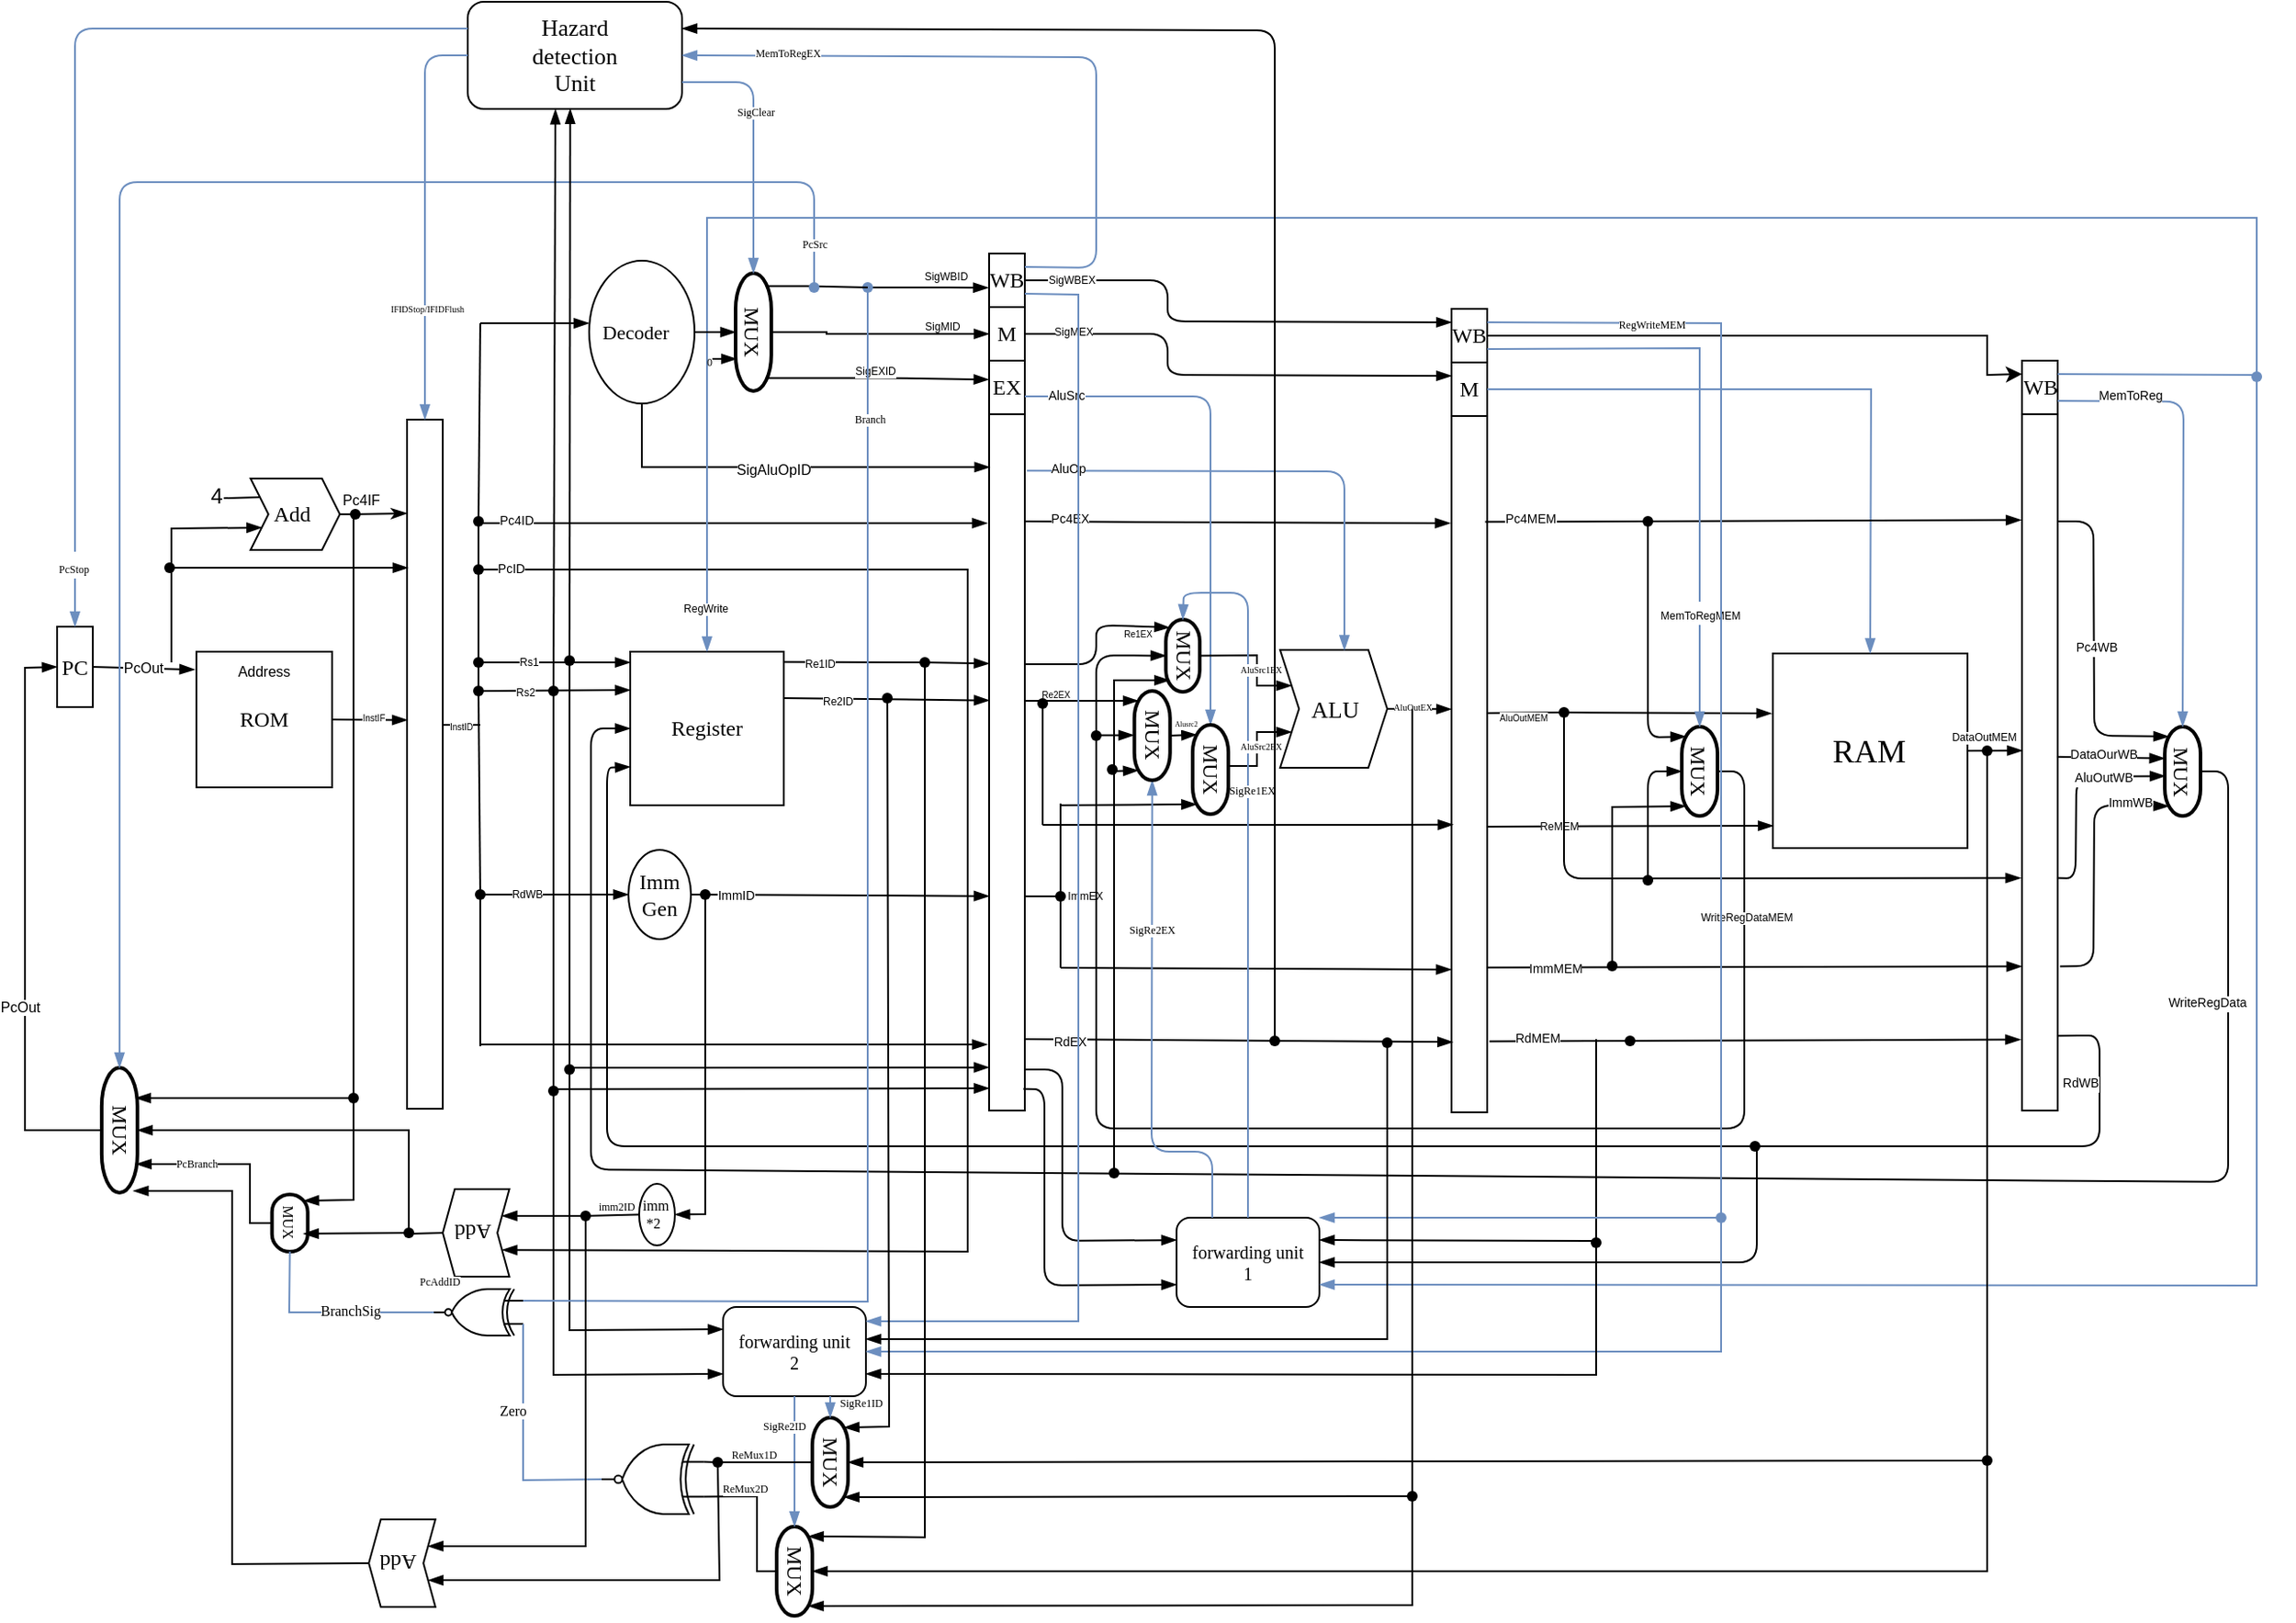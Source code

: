<mxfile version="15.5.9" type="github">
  <diagram id="kgpKYQtTHZ0yAKxKKP6v" name="Page-1">
    <mxGraphModel dx="1194" dy="226" grid="0" gridSize="10" guides="1" tooltips="1" connect="1" arrows="1" fold="1" page="0" pageScale="1" pageWidth="850" pageHeight="1100" background="#ffffff" math="0" shadow="0">
      <root>
        <mxCell id="0" />
        <mxCell id="1" parent="0" />
        <mxCell id="3WGhXrrfseAbKHN0i4dS-6" value="&lt;font face=&quot;Comic Sans MS&quot;&gt;WB&lt;/font&gt;" style="rounded=0;whiteSpace=wrap;html=1;" parent="1" vertex="1">
          <mxGeometry x="-10" y="290" width="20" height="30" as="geometry" />
        </mxCell>
        <mxCell id="3WGhXrrfseAbKHN0i4dS-5" value="&lt;font face=&quot;Comic Sans MS&quot;&gt;M&lt;/font&gt;" style="rounded=0;whiteSpace=wrap;html=1;" parent="1" vertex="1">
          <mxGeometry x="-10" y="320" width="20" height="30" as="geometry" />
        </mxCell>
        <mxCell id="3WGhXrrfseAbKHN0i4dS-7" value="&lt;font face=&quot;Comic Sans MS&quot;&gt;EX&lt;/font&gt;" style="rounded=0;whiteSpace=wrap;html=1;" parent="1" vertex="1">
          <mxGeometry x="-10" y="350" width="20" height="30" as="geometry" />
        </mxCell>
        <mxCell id="3WGhXrrfseAbKHN0i4dS-8" value="" style="rounded=0;whiteSpace=wrap;html=1;" parent="1" vertex="1">
          <mxGeometry x="-10" y="380" width="20" height="390" as="geometry" />
        </mxCell>
        <mxCell id="3WGhXrrfseAbKHN0i4dS-10" value="&lt;font face=&quot;Comic Sans MS&quot;&gt;WB&lt;/font&gt;" style="rounded=0;whiteSpace=wrap;html=1;" parent="1" vertex="1">
          <mxGeometry x="249" y="321" width="20" height="30" as="geometry" />
        </mxCell>
        <mxCell id="3WGhXrrfseAbKHN0i4dS-11" value="&lt;font face=&quot;Comic Sans MS&quot;&gt;M&lt;/font&gt;" style="rounded=0;whiteSpace=wrap;html=1;" parent="1" vertex="1">
          <mxGeometry x="249" y="351" width="20" height="30" as="geometry" />
        </mxCell>
        <mxCell id="3WGhXrrfseAbKHN0i4dS-12" value="" style="rounded=0;whiteSpace=wrap;html=1;" parent="1" vertex="1">
          <mxGeometry x="249" y="381" width="20" height="390" as="geometry" />
        </mxCell>
        <mxCell id="3WGhXrrfseAbKHN0i4dS-14" value="&lt;font face=&quot;Comic Sans MS&quot;&gt;WB&lt;/font&gt;" style="rounded=0;whiteSpace=wrap;html=1;" parent="1" vertex="1">
          <mxGeometry x="568.52" y="350" width="20" height="30" as="geometry" />
        </mxCell>
        <mxCell id="3WGhXrrfseAbKHN0i4dS-15" value="" style="rounded=0;whiteSpace=wrap;html=1;" parent="1" vertex="1">
          <mxGeometry x="568.52" y="380" width="20" height="390" as="geometry" />
        </mxCell>
        <mxCell id="3WGhXrrfseAbKHN0i4dS-16" value="" style="rounded=0;whiteSpace=wrap;html=1;" parent="1" vertex="1">
          <mxGeometry x="-336" y="383" width="20" height="386" as="geometry" />
        </mxCell>
        <mxCell id="3WGhXrrfseAbKHN0i4dS-17" value="&lt;font face=&quot;Comic Sans MS&quot;&gt;Register&lt;/font&gt;" style="whiteSpace=wrap;html=1;aspect=fixed;" parent="1" vertex="1">
          <mxGeometry x="-211" y="513" width="86" height="86" as="geometry" />
        </mxCell>
        <mxCell id="3WGhXrrfseAbKHN0i4dS-22" value="&lt;div&gt;&lt;font face=&quot;Comic Sans MS&quot;&gt;Imm&lt;/font&gt;&lt;/div&gt;&lt;div&gt;&lt;font face=&quot;Comic Sans MS&quot;&gt;Gen&lt;br&gt;&lt;/font&gt;&lt;/div&gt;" style="ellipse;whiteSpace=wrap;html=1;" parent="1" vertex="1">
          <mxGeometry x="-212" y="624" width="35" height="50" as="geometry" />
        </mxCell>
        <mxCell id="3WGhXrrfseAbKHN0i4dS-24" value="&lt;font face=&quot;Comic Sans MS&quot;&gt;ROM&lt;/font&gt;" style="whiteSpace=wrap;html=1;aspect=fixed;" parent="1" vertex="1">
          <mxGeometry x="-454" y="513" width="76" height="76" as="geometry" />
        </mxCell>
        <mxCell id="3WGhXrrfseAbKHN0i4dS-25" value="&lt;font style=&quot;font-size: 8px&quot;&gt;Address&lt;/font&gt;" style="text;html=1;strokeColor=none;fillColor=none;align=center;verticalAlign=middle;whiteSpace=wrap;rounded=0;" parent="1" vertex="1">
          <mxGeometry x="-436" y="513" width="40" height="20" as="geometry" />
        </mxCell>
        <mxCell id="3WGhXrrfseAbKHN0i4dS-27" value="&lt;font face=&quot;Comic Sans MS&quot;&gt;PC&lt;/font&gt;" style="rounded=0;whiteSpace=wrap;html=1;" parent="1" vertex="1">
          <mxGeometry x="-532" y="499" width="20" height="45" as="geometry" />
        </mxCell>
        <mxCell id="3WGhXrrfseAbKHN0i4dS-30" value="&lt;font face=&quot;Comic Sans MS&quot;&gt;MUX&lt;/font&gt;" style="strokeWidth=2;html=1;shape=mxgraph.flowchart.terminator;whiteSpace=wrap;rotation=90;" parent="1" vertex="1">
          <mxGeometry x="-532" y="771" width="69.91" height="20" as="geometry" />
        </mxCell>
        <mxCell id="3WGhXrrfseAbKHN0i4dS-35" value="&lt;font style=&quot;font-size: 8px&quot; face=&quot;Comic Sans MS&quot;&gt;MUX&lt;/font&gt;" style="strokeWidth=2;html=1;shape=mxgraph.flowchart.terminator;whiteSpace=wrap;rotation=90;" parent="1" vertex="1">
          <mxGeometry x="-417.69" y="823" width="32.07" height="20" as="geometry" />
        </mxCell>
        <mxCell id="3WGhXrrfseAbKHN0i4dS-39" value="&lt;font face=&quot;Comic Sans MS&quot;&gt;&amp;nbsp;&amp;nbsp;&amp;nbsp; Add&lt;/font&gt;" style="shape=step;perimeter=stepPerimeter;whiteSpace=wrap;html=1;fixedSize=1;align=left;size=10;" parent="1" vertex="1">
          <mxGeometry x="-423.66" y="416" width="50" height="40" as="geometry" />
        </mxCell>
        <mxCell id="3WGhXrrfseAbKHN0i4dS-42" value="" style="endArrow=none;html=1;align=left;" parent="1" edge="1">
          <mxGeometry width="50" height="50" relative="1" as="geometry">
            <mxPoint x="-438.66" y="427" as="sourcePoint" />
            <mxPoint x="-418.66" y="426.5" as="targetPoint" />
          </mxGeometry>
        </mxCell>
        <mxCell id="3WGhXrrfseAbKHN0i4dS-43" value="4" style="text;html=1;align=center;verticalAlign=middle;resizable=0;points=[];autosize=1;strokeColor=none;" parent="1" vertex="1">
          <mxGeometry x="-452.66" y="416" width="20" height="20" as="geometry" />
        </mxCell>
        <mxCell id="3WGhXrrfseAbKHN0i4dS-29" value="PcOut" style="endArrow=blockThin;html=1;verticalAlign=middle;fontSize=8;endFill=1;exitX=1;exitY=0.5;exitDx=0;exitDy=0;entryX=-0.013;entryY=0.132;entryDx=0;entryDy=0;entryPerimeter=0;" parent="1" source="3WGhXrrfseAbKHN0i4dS-27" target="3WGhXrrfseAbKHN0i4dS-24" edge="1">
          <mxGeometry width="50" height="50" relative="1" as="geometry">
            <mxPoint x="-486" y="522" as="sourcePoint" />
            <mxPoint x="-440.8" y="521.6" as="targetPoint" />
          </mxGeometry>
        </mxCell>
        <mxCell id="3WGhXrrfseAbKHN0i4dS-45" value="" style="endArrow=blockThin;html=1;fontSize=8;align=left;entryX=0;entryY=0.75;entryDx=0;entryDy=0;endFill=1;strokeColor=default;rounded=0;" parent="1" target="3WGhXrrfseAbKHN0i4dS-39" edge="1">
          <mxGeometry width="50" height="50" relative="1" as="geometry">
            <mxPoint x="-468" y="519" as="sourcePoint" />
            <mxPoint x="-404" y="425" as="targetPoint" />
            <Array as="points">
              <mxPoint x="-468" y="444" />
            </Array>
          </mxGeometry>
        </mxCell>
        <mxCell id="3WGhXrrfseAbKHN0i4dS-69" style="edgeStyle=orthogonalEdgeStyle;rounded=0;orthogonalLoop=1;jettySize=auto;html=1;exitDx=0;exitDy=0;fontSize=8;align=left;endArrow=blockThin;endFill=1;exitPerimeter=0;entryX=-0.021;entryY=0.638;entryDx=0;entryDy=0;entryPerimeter=0;startArrow=none;" parent="1" source="pKkXL_fuXF9toPgZsUNc-90" target="3WGhXrrfseAbKHN0i4dS-6" edge="1">
          <mxGeometry relative="1" as="geometry">
            <mxPoint x="-10" y="307" as="targetPoint" />
          </mxGeometry>
        </mxCell>
        <mxCell id="3WGhXrrfseAbKHN0i4dS-70" value="&lt;div align=&quot;left&quot;&gt;&lt;br&gt;&lt;/div&gt;" style="edgeStyle=orthogonalEdgeStyle;rounded=0;orthogonalLoop=1;jettySize=auto;html=1;exitX=0.5;exitY=0;exitDx=0;exitDy=0;entryX=0;entryY=0.5;entryDx=0;entryDy=0;fontSize=8;align=left;endArrow=blockThin;endFill=1;exitPerimeter=0;" parent="1" source="gq7fBsmWnAXoDukaiIT1-74" target="3WGhXrrfseAbKHN0i4dS-5" edge="1">
          <mxGeometry relative="1" as="geometry">
            <Array as="points">
              <mxPoint x="-101" y="334" />
              <mxPoint x="-101" y="335" />
            </Array>
          </mxGeometry>
        </mxCell>
        <mxCell id="3WGhXrrfseAbKHN0i4dS-71" style="edgeStyle=orthogonalEdgeStyle;rounded=0;orthogonalLoop=1;jettySize=auto;html=1;exitX=0.89;exitY=0.11;exitDx=0;exitDy=0;entryX=-0.005;entryY=0.353;entryDx=0;entryDy=0;entryPerimeter=0;fontSize=8;align=left;endArrow=blockThin;endFill=1;exitPerimeter=0;" parent="1" source="gq7fBsmWnAXoDukaiIT1-74" target="3WGhXrrfseAbKHN0i4dS-7" edge="1">
          <mxGeometry relative="1" as="geometry" />
        </mxCell>
        <mxCell id="3WGhXrrfseAbKHN0i4dS-177" value="SigEXID" style="edgeLabel;html=1;align=center;verticalAlign=middle;resizable=0;points=[];fontSize=6;fontColor=#000000;" parent="3WGhXrrfseAbKHN0i4dS-71" vertex="1" connectable="0">
          <mxGeometry x="0.038" y="1" relative="1" as="geometry">
            <mxPoint x="-4" y="-4" as="offset" />
          </mxGeometry>
        </mxCell>
        <mxCell id="3WGhXrrfseAbKHN0i4dS-72" style="edgeStyle=orthogonalEdgeStyle;rounded=0;orthogonalLoop=1;jettySize=auto;html=1;exitX=0.5;exitY=1;exitDx=0;exitDy=0;entryX=0.017;entryY=0.076;entryDx=0;entryDy=0;entryPerimeter=0;fontSize=8;align=left;endArrow=blockThin;endFill=1;" parent="1" source="3WGhXrrfseAbKHN0i4dS-68" target="3WGhXrrfseAbKHN0i4dS-8" edge="1">
          <mxGeometry relative="1" as="geometry" />
        </mxCell>
        <mxCell id="3WGhXrrfseAbKHN0i4dS-176" value="SigAluOpID" style="edgeLabel;html=1;align=center;verticalAlign=middle;resizable=0;points=[];fontSize=8;fontColor=#000000;" parent="3WGhXrrfseAbKHN0i4dS-72" vertex="1" connectable="0">
          <mxGeometry x="0.174" y="-1" relative="1" as="geometry">
            <mxPoint x="-27" as="offset" />
          </mxGeometry>
        </mxCell>
        <mxCell id="3WGhXrrfseAbKHN0i4dS-68" value="&lt;font style=&quot;font-size: 11px&quot; face=&quot;Comic Sans MS&quot;&gt;&amp;nbsp; Decoder&lt;/font&gt;" style="ellipse;whiteSpace=wrap;html=1;fontSize=8;align=left;" parent="1" vertex="1">
          <mxGeometry x="-234" y="294" width="59" height="80" as="geometry" />
        </mxCell>
        <mxCell id="3WGhXrrfseAbKHN0i4dS-77" value="" style="endArrow=none;html=1;fontSize=8;align=left;startArrow=none;" parent="1" edge="1" source="pKkXL_fuXF9toPgZsUNc-40">
          <mxGeometry width="50" height="50" relative="1" as="geometry">
            <mxPoint x="-295" y="734" as="sourcePoint" />
            <mxPoint x="-295" y="329" as="targetPoint" />
          </mxGeometry>
        </mxCell>
        <mxCell id="3WGhXrrfseAbKHN0i4dS-80" value="" style="endArrow=blockThin;html=1;fontSize=8;align=left;entryX=0;entryY=0;entryDx=0;entryDy=0;endFill=1;" parent="1" edge="1">
          <mxGeometry width="50" height="50" relative="1" as="geometry">
            <mxPoint x="-295" y="519" as="sourcePoint" />
            <mxPoint x="-211.0" y="519" as="targetPoint" />
          </mxGeometry>
        </mxCell>
        <mxCell id="3WGhXrrfseAbKHN0i4dS-189" value="Rs1" style="edgeLabel;html=1;align=center;verticalAlign=middle;resizable=0;points=[];fontSize=6;fontColor=#000000;" parent="3WGhXrrfseAbKHN0i4dS-80" vertex="1" connectable="0">
          <mxGeometry x="-0.374" relative="1" as="geometry">
            <mxPoint as="offset" />
          </mxGeometry>
        </mxCell>
        <mxCell id="3WGhXrrfseAbKHN0i4dS-81" value="" style="endArrow=blockThin;html=1;fontSize=8;align=left;entryX=0;entryY=0.25;entryDx=0;entryDy=0;endFill=1;" parent="1" target="3WGhXrrfseAbKHN0i4dS-17" edge="1">
          <mxGeometry width="50" height="50" relative="1" as="geometry">
            <mxPoint x="-295" y="535" as="sourcePoint" />
            <mxPoint x="-258.602" y="537.928" as="targetPoint" />
          </mxGeometry>
        </mxCell>
        <mxCell id="3WGhXrrfseAbKHN0i4dS-190" value="Rs2" style="edgeLabel;html=1;align=center;verticalAlign=middle;resizable=0;points=[];fontSize=6;fontColor=#000000;" parent="3WGhXrrfseAbKHN0i4dS-81" vertex="1" connectable="0">
          <mxGeometry x="-0.412" y="-1" relative="1" as="geometry">
            <mxPoint as="offset" />
          </mxGeometry>
        </mxCell>
        <mxCell id="3WGhXrrfseAbKHN0i4dS-82" value="" style="endArrow=blockThin;html=1;fontSize=8;align=left;entryX=-0.002;entryY=0.438;entryDx=0;entryDy=0;entryPerimeter=0;endFill=1;" parent="1" target="3WGhXrrfseAbKHN0i4dS-68" edge="1">
          <mxGeometry width="50" height="50" relative="1" as="geometry">
            <mxPoint x="-295" y="329" as="sourcePoint" />
            <mxPoint x="-215" y="329" as="targetPoint" />
          </mxGeometry>
        </mxCell>
        <mxCell id="3WGhXrrfseAbKHN0i4dS-83" value="" style="endArrow=blockThin;html=1;fontSize=8;align=left;endFill=1;" parent="1" edge="1">
          <mxGeometry width="50" height="50" relative="1" as="geometry">
            <mxPoint x="-295" y="733" as="sourcePoint" />
            <mxPoint x="-11" y="733" as="targetPoint" />
          </mxGeometry>
        </mxCell>
        <mxCell id="3WGhXrrfseAbKHN0i4dS-84" value="" style="endArrow=blockThin;html=1;fontSize=8;align=left;entryX=0;entryY=0.5;entryDx=0;entryDy=0;endFill=1;" parent="1" target="3WGhXrrfseAbKHN0i4dS-22" edge="1">
          <mxGeometry width="50" height="50" relative="1" as="geometry">
            <mxPoint x="-295" y="649" as="sourcePoint" />
            <mxPoint x="-215" y="639" as="targetPoint" />
            <Array as="points">
              <mxPoint x="-235" y="649" />
            </Array>
          </mxGeometry>
        </mxCell>
        <mxCell id="3WGhXrrfseAbKHN0i4dS-85" value="" style="endArrow=blockThin;html=1;fontSize=8;align=left;exitX=1;exitY=0.5;exitDx=0;exitDy=0;entryX=-0.001;entryY=0.692;entryDx=0;entryDy=0;entryPerimeter=0;endFill=1;" parent="1" source="3WGhXrrfseAbKHN0i4dS-22" target="3WGhXrrfseAbKHN0i4dS-8" edge="1">
          <mxGeometry width="50" height="50" relative="1" as="geometry">
            <mxPoint x="-130" y="670" as="sourcePoint" />
            <mxPoint x="-14" y="650" as="targetPoint" />
            <Array as="points" />
          </mxGeometry>
        </mxCell>
        <mxCell id="3WGhXrrfseAbKHN0i4dS-193" value="ImmID" style="edgeLabel;html=1;align=center;verticalAlign=middle;resizable=0;points=[];fontSize=7;fontColor=#000000;" parent="3WGhXrrfseAbKHN0i4dS-85" vertex="1" connectable="0">
          <mxGeometry x="-0.184" y="-2" relative="1" as="geometry">
            <mxPoint x="-43" y="-2" as="offset" />
          </mxGeometry>
        </mxCell>
        <mxCell id="3WGhXrrfseAbKHN0i4dS-87" value="" style="endArrow=blockThin;html=1;fontSize=8;align=left;endFill=1;" parent="1" edge="1">
          <mxGeometry width="50" height="50" relative="1" as="geometry">
            <mxPoint x="-295" y="441" as="sourcePoint" />
            <mxPoint x="-11" y="441" as="targetPoint" />
          </mxGeometry>
        </mxCell>
        <mxCell id="3WGhXrrfseAbKHN0i4dS-175" value="Pc4ID" style="edgeLabel;html=1;align=center;verticalAlign=middle;resizable=0;points=[];fontSize=7;fontColor=#000000;" parent="3WGhXrrfseAbKHN0i4dS-87" vertex="1" connectable="0">
          <mxGeometry x="-0.892" relative="1" as="geometry">
            <mxPoint x="4" y="-1" as="offset" />
          </mxGeometry>
        </mxCell>
        <mxCell id="3WGhXrrfseAbKHN0i4dS-88" value="" style="endArrow=blockThin;fontSize=8;align=left;entryX=0;entryY=0.358;entryDx=0;entryDy=0;entryPerimeter=0;endFill=1;exitDx=0;exitDy=0;exitPerimeter=0;startArrow=none;" parent="1" source="pKkXL_fuXF9toPgZsUNc-77" target="3WGhXrrfseAbKHN0i4dS-8" edge="1">
          <mxGeometry width="50" height="50" relative="1" as="geometry">
            <mxPoint x="-97" y="520" as="sourcePoint" />
            <mxPoint x="-12" y="520" as="targetPoint" />
          </mxGeometry>
        </mxCell>
        <mxCell id="3WGhXrrfseAbKHN0i4dS-89" value="" style="endArrow=blockThin;html=1;fontSize=8;align=left;entryX=0.002;entryY=0.411;entryDx=0;entryDy=0;entryPerimeter=0;endFill=1;exitX=0.999;exitY=0.302;exitDx=0;exitDy=0;exitPerimeter=0;" parent="1" source="3WGhXrrfseAbKHN0i4dS-17" target="3WGhXrrfseAbKHN0i4dS-8" edge="1">
          <mxGeometry width="50" height="50" relative="1" as="geometry">
            <mxPoint x="-97" y="540" as="sourcePoint" />
            <mxPoint x="-13" y="539" as="targetPoint" />
          </mxGeometry>
        </mxCell>
        <mxCell id="3WGhXrrfseAbKHN0i4dS-188" value="Re2ID" style="edgeLabel;html=1;align=center;verticalAlign=middle;resizable=0;points=[];fontSize=6;fontColor=#000000;" parent="3WGhXrrfseAbKHN0i4dS-89" vertex="1" connectable="0">
          <mxGeometry x="-0.486" y="-1" relative="1" as="geometry">
            <mxPoint as="offset" />
          </mxGeometry>
        </mxCell>
        <mxCell id="3WGhXrrfseAbKHN0i4dS-97" value="" style="endArrow=none;html=1;fontSize=8;align=left;" parent="1" edge="1">
          <mxGeometry width="50" height="50" relative="1" as="geometry">
            <mxPoint x="10" y="650" as="sourcePoint" />
            <mxPoint x="30" y="650" as="targetPoint" />
          </mxGeometry>
        </mxCell>
        <mxCell id="3WGhXrrfseAbKHN0i4dS-98" value="" style="endArrow=none;html=1;fontSize=8;align=left;" parent="1" edge="1">
          <mxGeometry width="50" height="50" relative="1" as="geometry">
            <mxPoint x="30" y="690" as="sourcePoint" />
            <mxPoint x="30" y="598" as="targetPoint" />
          </mxGeometry>
        </mxCell>
        <mxCell id="3WGhXrrfseAbKHN0i4dS-99" value="" style="endArrow=blockThin;html=1;fontSize=8;align=left;entryX=0.89;entryY=0.89;entryDx=0;entryDy=0;entryPerimeter=0;endFill=1;" parent="1" target="pKkXL_fuXF9toPgZsUNc-11" edge="1">
          <mxGeometry width="50" height="50" relative="1" as="geometry">
            <mxPoint x="30" y="599" as="sourcePoint" />
            <mxPoint x="30.12" y="501.983" as="targetPoint" />
          </mxGeometry>
        </mxCell>
        <mxCell id="3WGhXrrfseAbKHN0i4dS-100" value="" style="endArrow=blockThin;html=1;fontSize=8;align=left;entryX=-0.006;entryY=0.795;entryDx=0;entryDy=0;entryPerimeter=0;endFill=1;" parent="1" target="3WGhXrrfseAbKHN0i4dS-12" edge="1">
          <mxGeometry width="50" height="50" relative="1" as="geometry">
            <mxPoint x="30" y="690" as="sourcePoint" />
            <mxPoint x="161.58" y="689.88" as="targetPoint" />
          </mxGeometry>
        </mxCell>
        <mxCell id="3WGhXrrfseAbKHN0i4dS-101" value="" style="endArrow=blockThin;html=1;fontSize=8;align=left;entryX=0.033;entryY=0.899;entryDx=0;entryDy=0;entryPerimeter=0;endFill=1;" parent="1" target="3WGhXrrfseAbKHN0i4dS-12" edge="1">
          <mxGeometry width="50" height="50" relative="1" as="geometry">
            <mxPoint x="10" y="730" as="sourcePoint" />
            <mxPoint x="156" y="730" as="targetPoint" />
          </mxGeometry>
        </mxCell>
        <mxCell id="3WGhXrrfseAbKHN0i4dS-216" value="RdEX" style="edgeLabel;html=1;align=center;verticalAlign=middle;resizable=0;points=[];fontSize=7;fontColor=#000000;" parent="3WGhXrrfseAbKHN0i4dS-101" vertex="1" connectable="0">
          <mxGeometry x="-0.796" y="-2" relative="1" as="geometry">
            <mxPoint as="offset" />
          </mxGeometry>
        </mxCell>
        <mxCell id="3WGhXrrfseAbKHN0i4dS-103" value="" style="endArrow=blockThin;html=1;fontSize=8;align=left;endFill=1;startArrow=none;" parent="1" edge="1" source="pKkXL_fuXF9toPgZsUNc-134">
          <mxGeometry width="50" height="50" relative="1" as="geometry">
            <mxPoint x="-467" y="466" as="sourcePoint" />
            <mxPoint x="-335.5" y="466" as="targetPoint" />
          </mxGeometry>
        </mxCell>
        <mxCell id="3WGhXrrfseAbKHN0i4dS-104" value="" style="endArrow=blockThin;html=1;fontSize=8;align=left;endFill=1;entryX=0;entryY=0.25;entryDx=0;entryDy=0;rounded=0;" parent="1" edge="1" target="pKkXL_fuXF9toPgZsUNc-18">
          <mxGeometry width="50" height="50" relative="1" as="geometry">
            <mxPoint x="-297" y="467" as="sourcePoint" />
            <mxPoint x="-10" y="467" as="targetPoint" />
            <Array as="points">
              <mxPoint x="-22" y="467" />
              <mxPoint x="-22" y="849" />
            </Array>
          </mxGeometry>
        </mxCell>
        <mxCell id="3WGhXrrfseAbKHN0i4dS-225" value="PcID" style="edgeLabel;html=1;align=center;verticalAlign=middle;resizable=0;points=[];fontSize=7;fontColor=#000000;" parent="3WGhXrrfseAbKHN0i4dS-104" vertex="1" connectable="0">
          <mxGeometry x="-0.87" relative="1" as="geometry">
            <mxPoint x="-41" as="offset" />
          </mxGeometry>
        </mxCell>
        <mxCell id="3WGhXrrfseAbKHN0i4dS-106" value="&lt;font style=&quot;font-size: 13px&quot; face=&quot;Comic Sans MS&quot;&gt;&amp;nbsp;&amp;nbsp;&amp;nbsp;&amp;nbsp; ALU&lt;/font&gt;" style="shape=step;perimeter=stepPerimeter;whiteSpace=wrap;html=1;fixedSize=1;fontSize=8;align=left;size=10.58;" parent="1" vertex="1">
          <mxGeometry x="153" y="512" width="60" height="66" as="geometry" />
        </mxCell>
        <mxCell id="3WGhXrrfseAbKHN0i4dS-107" value="" style="endArrow=blockThin;html=1;fontSize=8;align=left;endFill=1;entryX=0.11;entryY=0.89;entryDx=0;entryDy=0;entryPerimeter=0;" parent="1" target="gq7fBsmWnAXoDukaiIT1-26" edge="1">
          <mxGeometry width="50" height="50" relative="1" as="geometry">
            <mxPoint x="10" y="520" as="sourcePoint" />
            <mxPoint x="110" y="520" as="targetPoint" />
            <Array as="points">
              <mxPoint x="50" y="520" />
              <mxPoint x="50" y="498" />
            </Array>
          </mxGeometry>
        </mxCell>
        <mxCell id="3WGhXrrfseAbKHN0i4dS-197" value="Re1EX" style="edgeLabel;html=1;align=center;verticalAlign=middle;resizable=0;points=[];fontSize=5;fontColor=#000000;" parent="3WGhXrrfseAbKHN0i4dS-107" vertex="1" connectable="0">
          <mxGeometry x="-0.767" y="-1" relative="1" as="geometry">
            <mxPoint x="51" y="-19" as="offset" />
          </mxGeometry>
        </mxCell>
        <mxCell id="3WGhXrrfseAbKHN0i4dS-111" value="" style="endArrow=blockThin;html=1;fontSize=8;align=left;exitX=0.993;exitY=0.414;exitDx=0;exitDy=0;exitPerimeter=0;entryX=0.11;entryY=0.89;entryDx=0;entryDy=0;entryPerimeter=0;endFill=1;" parent="1" edge="1" target="pKkXL_fuXF9toPgZsUNc-2">
          <mxGeometry width="50" height="50" relative="1" as="geometry">
            <mxPoint x="9.86" y="540.46" as="sourcePoint" />
            <mxPoint x="45.4" y="541.15" as="targetPoint" />
          </mxGeometry>
        </mxCell>
        <mxCell id="3WGhXrrfseAbKHN0i4dS-196" value="Re2EX" style="edgeLabel;html=1;align=center;verticalAlign=middle;resizable=0;points=[];fontSize=5;fontColor=#000000;" parent="3WGhXrrfseAbKHN0i4dS-111" vertex="1" connectable="0">
          <mxGeometry x="-0.515" relative="1" as="geometry">
            <mxPoint x="1" y="-5" as="offset" />
          </mxGeometry>
        </mxCell>
        <mxCell id="3WGhXrrfseAbKHN0i4dS-114" value="" style="endArrow=blockThin;html=1;fontSize=8;align=left;exitX=1;exitY=0.5;exitDx=0;exitDy=0;entryX=0.002;entryY=0.421;entryDx=0;entryDy=0;entryPerimeter=0;endFill=1;" parent="1" source="3WGhXrrfseAbKHN0i4dS-106" target="3WGhXrrfseAbKHN0i4dS-12" edge="1">
          <mxGeometry width="50" height="50" relative="1" as="geometry">
            <mxPoint x="232" y="545" as="sourcePoint" />
            <mxPoint x="249" y="547" as="targetPoint" />
          </mxGeometry>
        </mxCell>
        <mxCell id="pKkXL_fuXF9toPgZsUNc-59" value="AluOutEX" style="edgeLabel;html=1;align=center;verticalAlign=middle;resizable=0;points=[];fontSize=5;fontFamily=Comic Sans MS;" vertex="1" connectable="0" parent="3WGhXrrfseAbKHN0i4dS-114">
          <mxGeometry x="-0.326" y="-1" relative="1" as="geometry">
            <mxPoint x="2" y="-2" as="offset" />
          </mxGeometry>
        </mxCell>
        <mxCell id="3WGhXrrfseAbKHN0i4dS-115" value="" style="endArrow=blockThin;html=1;fontSize=8;align=left;exitX=1.018;exitY=0.154;exitDx=0;exitDy=0;exitPerimeter=0;entryX=-0.035;entryY=0.154;entryDx=0;entryDy=0;entryPerimeter=0;endFill=1;" parent="1" source="3WGhXrrfseAbKHN0i4dS-8" target="3WGhXrrfseAbKHN0i4dS-12" edge="1">
          <mxGeometry width="50" height="50" relative="1" as="geometry">
            <mxPoint x="-230" y="560" as="sourcePoint" />
            <mxPoint x="162" y="440" as="targetPoint" />
          </mxGeometry>
        </mxCell>
        <mxCell id="3WGhXrrfseAbKHN0i4dS-206" value="Pc4EX" style="edgeLabel;html=1;align=center;verticalAlign=middle;resizable=0;points=[];fontSize=7;fontColor=#000000;" parent="3WGhXrrfseAbKHN0i4dS-115" vertex="1" connectable="0">
          <mxGeometry x="-0.9" y="3" relative="1" as="geometry">
            <mxPoint x="12" y="2" as="offset" />
          </mxGeometry>
        </mxCell>
        <mxCell id="3WGhXrrfseAbKHN0i4dS-116" value="" style="endArrow=none;html=1;fontSize=8;align=left;startArrow=none;" parent="1" source="3WGhXrrfseAbKHN0i4dS-231" edge="1">
          <mxGeometry width="50" height="50" relative="1" as="geometry">
            <mxPoint x="20" y="610" as="sourcePoint" />
            <mxPoint x="20" y="540" as="targetPoint" />
          </mxGeometry>
        </mxCell>
        <mxCell id="3WGhXrrfseAbKHN0i4dS-118" value="" style="endArrow=blockThin;html=1;fontSize=8;align=left;entryX=0.043;entryY=0.587;entryDx=0;entryDy=0;entryPerimeter=0;endFill=1;" parent="1" target="3WGhXrrfseAbKHN0i4dS-12" edge="1">
          <mxGeometry width="50" height="50" relative="1" as="geometry">
            <mxPoint x="20" y="610" as="sourcePoint" />
            <mxPoint x="159.96" y="609.6" as="targetPoint" />
          </mxGeometry>
        </mxCell>
        <mxCell id="3WGhXrrfseAbKHN0i4dS-119" value="" style="endArrow=blockThin;html=1;fontSize=8;align=left;exitX=1.058;exitY=0.081;exitDx=0;exitDy=0;exitPerimeter=0;entryX=0.6;entryY=0.003;entryDx=0;entryDy=0;entryPerimeter=0;fontColor=#33FFFF;fillColor=#dae8fc;strokeColor=#6c8ebf;endFill=1;" parent="1" source="3WGhXrrfseAbKHN0i4dS-8" target="3WGhXrrfseAbKHN0i4dS-106" edge="1">
          <mxGeometry width="50" height="50" relative="1" as="geometry">
            <mxPoint x="50" y="580" as="sourcePoint" />
            <mxPoint x="119" y="508" as="targetPoint" />
            <Array as="points">
              <mxPoint x="189" y="412" />
            </Array>
          </mxGeometry>
        </mxCell>
        <mxCell id="3WGhXrrfseAbKHN0i4dS-220" value="AluOp" style="edgeLabel;html=1;align=center;verticalAlign=middle;resizable=0;points=[];fontSize=7;fontColor=#000000;" parent="3WGhXrrfseAbKHN0i4dS-119" vertex="1" connectable="0">
          <mxGeometry x="-0.874" y="1" relative="1" as="geometry">
            <mxPoint x="5" as="offset" />
          </mxGeometry>
        </mxCell>
        <mxCell id="3WGhXrrfseAbKHN0i4dS-120" value="" style="endArrow=blockThin;html=1;fontSize=8;fontColor=#33FFFF;align=left;entryX=0;entryY=0.5;entryDx=0;entryDy=0;entryPerimeter=0;fillColor=#dae8fc;strokeColor=#6c8ebf;endFill=1;" parent="1" target="pKkXL_fuXF9toPgZsUNc-11" edge="1">
          <mxGeometry width="50" height="50" relative="1" as="geometry">
            <mxPoint x="10" y="370" as="sourcePoint" />
            <mxPoint x="55" y="532" as="targetPoint" />
            <Array as="points">
              <mxPoint x="114" y="370" />
            </Array>
          </mxGeometry>
        </mxCell>
        <mxCell id="3WGhXrrfseAbKHN0i4dS-221" value="AluSrc" style="edgeLabel;html=1;align=center;verticalAlign=middle;resizable=0;points=[];fontSize=7;fontColor=#000000;" parent="3WGhXrrfseAbKHN0i4dS-120" vertex="1" connectable="0">
          <mxGeometry x="-0.905" y="1" relative="1" as="geometry">
            <mxPoint x="9" y="1" as="offset" />
          </mxGeometry>
        </mxCell>
        <mxCell id="3WGhXrrfseAbKHN0i4dS-121" value="" style="endArrow=blockThin;html=1;fontSize=8;fontColor=#33FFFF;align=left;exitX=1;exitY=0.5;exitDx=0;exitDy=0;entryX=0;entryY=0.25;entryDx=0;entryDy=0;endFill=1;" parent="1" source="3WGhXrrfseAbKHN0i4dS-5" target="3WGhXrrfseAbKHN0i4dS-11" edge="1">
          <mxGeometry width="50" height="50" relative="1" as="geometry">
            <mxPoint x="11.71" y="340" as="sourcePoint" />
            <mxPoint x="61.71" y="290" as="targetPoint" />
            <Array as="points">
              <mxPoint x="90" y="335" />
              <mxPoint x="90" y="358" />
            </Array>
          </mxGeometry>
        </mxCell>
        <mxCell id="3WGhXrrfseAbKHN0i4dS-229" value="SigMEX" style="edgeLabel;html=1;align=center;verticalAlign=middle;resizable=0;points=[];fontSize=6;fontColor=#000000;" parent="3WGhXrrfseAbKHN0i4dS-121" vertex="1" connectable="0">
          <mxGeometry x="-0.796" y="1" relative="1" as="geometry">
            <mxPoint as="offset" />
          </mxGeometry>
        </mxCell>
        <mxCell id="3WGhXrrfseAbKHN0i4dS-122" value="" style="endArrow=blockThin;html=1;fontSize=8;fontColor=#33FFFF;align=left;exitX=1;exitY=0.5;exitDx=0;exitDy=0;entryX=0;entryY=0.25;entryDx=0;entryDy=0;endFill=1;" parent="1" source="3WGhXrrfseAbKHN0i4dS-6" target="3WGhXrrfseAbKHN0i4dS-10" edge="1">
          <mxGeometry width="50" height="50" relative="1" as="geometry">
            <mxPoint x="70" y="390" as="sourcePoint" />
            <mxPoint x="120" y="340" as="targetPoint" />
            <Array as="points">
              <mxPoint x="90" y="305" />
              <mxPoint x="90" y="328" />
            </Array>
          </mxGeometry>
        </mxCell>
        <mxCell id="3WGhXrrfseAbKHN0i4dS-228" value="SigWBEX" style="edgeLabel;html=1;align=center;verticalAlign=middle;resizable=0;points=[];fontSize=6;fontColor=#000000;" parent="3WGhXrrfseAbKHN0i4dS-122" vertex="1" connectable="0">
          <mxGeometry x="-0.838" relative="1" as="geometry">
            <mxPoint x="5" as="offset" />
          </mxGeometry>
        </mxCell>
        <mxCell id="3WGhXrrfseAbKHN0i4dS-128" value="&lt;font style=&quot;font-size: 18px&quot; face=&quot;Comic Sans MS&quot;&gt;&amp;nbsp;&amp;nbsp;&amp;nbsp;&amp;nbsp;&amp;nbsp;&amp;nbsp; RAM&lt;/font&gt;" style="whiteSpace=wrap;html=1;aspect=fixed;fontSize=8;align=left;" parent="1" vertex="1">
          <mxGeometry x="429" y="514" width="109" height="109" as="geometry" />
        </mxCell>
        <mxCell id="3WGhXrrfseAbKHN0i4dS-129" value="" style="endArrow=blockThin;html=1;fontSize=8;fontColor=#33FFFF;strokeColor=#6c8ebf;strokeWidth=1;align=left;exitX=1;exitY=0.5;exitDx=0;exitDy=0;entryX=0.5;entryY=0;entryDx=0;entryDy=0;fillColor=#dae8fc;endFill=1;rounded=0;" parent="1" source="3WGhXrrfseAbKHN0i4dS-11" target="3WGhXrrfseAbKHN0i4dS-128" edge="1">
          <mxGeometry width="50" height="50" relative="1" as="geometry">
            <mxPoint x="239" y="471" as="sourcePoint" />
            <mxPoint x="289" y="421" as="targetPoint" />
            <Array as="points">
              <mxPoint x="484" y="366" />
            </Array>
          </mxGeometry>
        </mxCell>
        <mxCell id="3WGhXrrfseAbKHN0i4dS-131" value="" style="endArrow=blockThin;html=1;fontSize=8;fontColor=#33FFFF;strokeColor=#000000;strokeWidth=1;align=left;exitDx=0;exitDy=0;exitPerimeter=0;entryX=-0.006;entryY=0.308;entryDx=0;entryDy=0;entryPerimeter=0;endFill=1;startArrow=none;" parent="1" target="3WGhXrrfseAbKHN0i4dS-128" edge="1" source="3WGhXrrfseAbKHN0i4dS-147">
          <mxGeometry width="50" height="50" relative="1" as="geometry">
            <mxPoint x="269.52" y="547.36" as="sourcePoint" />
            <mxPoint x="318.564" y="547.283" as="targetPoint" />
          </mxGeometry>
        </mxCell>
        <mxCell id="3WGhXrrfseAbKHN0i4dS-132" value="" style="endArrow=blockThin;html=1;fontSize=8;fontColor=#33FFFF;strokeColor=#000000;strokeWidth=1;align=left;entryX=0.002;entryY=0.885;entryDx=0;entryDy=0;entryPerimeter=0;endFill=1;" parent="1" target="3WGhXrrfseAbKHN0i4dS-128" edge="1">
          <mxGeometry width="50" height="50" relative="1" as="geometry">
            <mxPoint x="269" y="611" as="sourcePoint" />
            <mxPoint x="318" y="610" as="targetPoint" />
          </mxGeometry>
        </mxCell>
        <mxCell id="3WGhXrrfseAbKHN0i4dS-200" value="ReMEM" style="edgeLabel;html=1;align=center;verticalAlign=middle;resizable=0;points=[];fontSize=6;fontColor=#000000;" parent="3WGhXrrfseAbKHN0i4dS-132" vertex="1" connectable="0">
          <mxGeometry x="-0.555" y="-1" relative="1" as="geometry">
            <mxPoint x="4" y="-1" as="offset" />
          </mxGeometry>
        </mxCell>
        <mxCell id="3WGhXrrfseAbKHN0i4dS-133" value="" style="endArrow=blockThin;html=1;fontSize=8;fontColor=#000000;strokeColor=#000000;strokeWidth=1;align=left;exitX=0.5;exitY=1;exitDx=0;exitDy=0;exitPerimeter=0;endFill=1;entryX=0;entryY=0.5;entryDx=0;entryDy=0;rounded=0;" parent="1" source="3WGhXrrfseAbKHN0i4dS-30" target="3WGhXrrfseAbKHN0i4dS-27" edge="1">
          <mxGeometry width="50" height="50" relative="1" as="geometry">
            <mxPoint x="-504" y="439" as="sourcePoint" />
            <mxPoint x="-504" y="529" as="targetPoint" />
            <Array as="points">
              <mxPoint x="-550" y="781" />
              <mxPoint x="-550" y="522" />
            </Array>
          </mxGeometry>
        </mxCell>
        <mxCell id="3WGhXrrfseAbKHN0i4dS-168" value="PcOut" style="edgeLabel;html=1;align=center;verticalAlign=middle;resizable=0;points=[];fontSize=8;fontColor=#000000;" parent="3WGhXrrfseAbKHN0i4dS-133" vertex="1" connectable="0">
          <mxGeometry x="-0.296" y="3" relative="1" as="geometry">
            <mxPoint as="offset" />
          </mxGeometry>
        </mxCell>
        <mxCell id="3WGhXrrfseAbKHN0i4dS-134" value="" style="endArrow=blockThin;html=1;fontSize=8;fontColor=#000000;strokeColor=default;strokeWidth=1;align=left;exitDx=0;exitDy=0;endFill=1;entryX=0.243;entryY=0.048;entryDx=0;entryDy=0;entryPerimeter=0;rounded=0;startArrow=none;" parent="1" source="pKkXL_fuXF9toPgZsUNc-110" target="3WGhXrrfseAbKHN0i4dS-30" edge="1">
          <mxGeometry width="50" height="50" relative="1" as="geometry">
            <mxPoint x="-375" y="439" as="sourcePoint" />
            <mxPoint x="-365" y="339" as="targetPoint" />
            <Array as="points">
              <mxPoint x="-365" y="763" />
            </Array>
          </mxGeometry>
        </mxCell>
        <mxCell id="3WGhXrrfseAbKHN0i4dS-139" value="" style="endArrow=blockThin;html=1;fontSize=8;fontColor=#000000;strokeColor=#6c8ebf;strokeWidth=1;align=left;entryX=0;entryY=0.5;entryDx=0;entryDy=0;entryPerimeter=0;fillColor=#dae8fc;endFill=1;" parent="1" target="3WGhXrrfseAbKHN0i4dS-30" edge="1">
          <mxGeometry width="50" height="50" relative="1" as="geometry">
            <mxPoint x="-108" y="309" as="sourcePoint" />
            <mxPoint x="-330" y="250" as="targetPoint" />
            <Array as="points">
              <mxPoint x="-108" y="289" />
              <mxPoint x="-108" y="250" />
              <mxPoint x="-497" y="250" />
            </Array>
          </mxGeometry>
        </mxCell>
        <mxCell id="pKkXL_fuXF9toPgZsUNc-142" value="PcSrc" style="edgeLabel;html=1;align=center;verticalAlign=middle;resizable=0;points=[];fontSize=6;fontFamily=Comic Sans MS;" vertex="1" connectable="0" parent="3WGhXrrfseAbKHN0i4dS-139">
          <mxGeometry x="-0.949" relative="1" as="geometry">
            <mxPoint as="offset" />
          </mxGeometry>
        </mxCell>
        <mxCell id="3WGhXrrfseAbKHN0i4dS-140" value="" style="endArrow=blockThin;html=1;fontSize=8;fontColor=#000000;strokeColor=#000000;strokeWidth=1;align=left;entryX=-0.035;entryY=0.666;entryDx=0;entryDy=0;entryPerimeter=0;endFill=1;exitX=0.475;exitY=0.5;exitDx=0;exitDy=0;exitPerimeter=0;" parent="1" target="3WGhXrrfseAbKHN0i4dS-15" edge="1" source="3WGhXrrfseAbKHN0i4dS-147">
          <mxGeometry width="50" height="50" relative="1" as="geometry">
            <mxPoint x="299" y="551" as="sourcePoint" />
            <mxPoint x="329" y="631" as="targetPoint" />
            <Array as="points">
              <mxPoint x="312" y="640" />
            </Array>
          </mxGeometry>
        </mxCell>
        <mxCell id="3WGhXrrfseAbKHN0i4dS-148" value="" style="shape=waypoint;sketch=0;size=6;pointerEvents=1;points=[];fillColor=none;resizable=0;rotatable=0;perimeter=centerPerimeter;snapToPoint=1;fontSize=8;fontColor=#000000;strokeColor=#000000;align=left;" parent="1" vertex="1">
          <mxGeometry x="10.0" y="630" width="40" height="40" as="geometry" />
        </mxCell>
        <mxCell id="3WGhXrrfseAbKHN0i4dS-151" value="" style="endArrow=blockThin;html=1;fontSize=8;fontColor=#000000;strokeColor=#6c8ebf;strokeWidth=1;align=left;exitX=1;exitY=0.25;exitDx=0;exitDy=0;entryX=0.5;entryY=0;entryDx=0;entryDy=0;fillColor=#dae8fc;endFill=1;rounded=0;" parent="1" source="3WGhXrrfseAbKHN0i4dS-14" target="3WGhXrrfseAbKHN0i4dS-17" edge="1">
          <mxGeometry width="50" height="50" relative="1" as="geometry">
            <mxPoint x="90" y="480" as="sourcePoint" />
            <mxPoint x="-130" y="270" as="targetPoint" />
            <Array as="points">
              <mxPoint x="700" y="358" />
              <mxPoint x="700" y="270" />
              <mxPoint x="400" y="270" />
              <mxPoint x="-168" y="270" />
            </Array>
          </mxGeometry>
        </mxCell>
        <mxCell id="3WGhXrrfseAbKHN0i4dS-180" value="RegWrite" style="edgeLabel;html=1;align=center;verticalAlign=middle;resizable=0;points=[];fontSize=6;fontColor=#000000;" parent="3WGhXrrfseAbKHN0i4dS-151" vertex="1" connectable="0">
          <mxGeometry x="0.936" y="-1" relative="1" as="geometry">
            <mxPoint y="18" as="offset" />
          </mxGeometry>
        </mxCell>
        <mxCell id="3WGhXrrfseAbKHN0i4dS-152" value="&lt;p style=&quot;line-height: 1&quot;&gt;&lt;font face=&quot;Comic Sans MS&quot;&gt;MUX&lt;/font&gt;&lt;/p&gt;" style="strokeWidth=2;html=1;shape=mxgraph.flowchart.terminator;whiteSpace=wrap;rotation=90;" parent="1" vertex="1">
          <mxGeometry x="633.52" y="570" width="50" height="20" as="geometry" />
        </mxCell>
        <mxCell id="3WGhXrrfseAbKHN0i4dS-153" value="" style="endArrow=blockThin;html=1;fontSize=8;fontColor=#000000;strokeColor=#000000;strokeWidth=1;align=left;exitX=0.941;exitY=0.152;exitDx=0;exitDy=0;exitPerimeter=0;entryX=-0.024;entryY=0.152;entryDx=0;entryDy=0;entryPerimeter=0;endFill=1;" parent="1" source="3WGhXrrfseAbKHN0i4dS-12" target="3WGhXrrfseAbKHN0i4dS-15" edge="1">
          <mxGeometry width="50" height="50" relative="1" as="geometry">
            <mxPoint x="239" y="491" as="sourcePoint" />
            <mxPoint x="289" y="441" as="targetPoint" />
          </mxGeometry>
        </mxCell>
        <mxCell id="3WGhXrrfseAbKHN0i4dS-208" value="Pc4MEM" style="edgeLabel;html=1;align=center;verticalAlign=middle;resizable=0;points=[];fontSize=7;fontColor=#000000;" parent="3WGhXrrfseAbKHN0i4dS-153" vertex="1" connectable="0">
          <mxGeometry x="-0.867" y="1" relative="1" as="geometry">
            <mxPoint x="5" as="offset" />
          </mxGeometry>
        </mxCell>
        <mxCell id="3WGhXrrfseAbKHN0i4dS-154" value="" style="endArrow=blockThin;html=1;fontSize=8;fontColor=#000000;strokeColor=#000000;strokeWidth=1;align=left;entryX=0.11;entryY=0.89;entryDx=0;entryDy=0;entryPerimeter=0;endFill=1;" parent="1" target="3WGhXrrfseAbKHN0i4dS-152" edge="1">
          <mxGeometry width="50" height="50" relative="1" as="geometry">
            <mxPoint x="588.52" y="440" as="sourcePoint" />
            <mxPoint x="608.52" y="580" as="targetPoint" />
            <Array as="points">
              <mxPoint x="608.52" y="440" />
              <mxPoint x="609" y="560" />
            </Array>
          </mxGeometry>
        </mxCell>
        <mxCell id="3WGhXrrfseAbKHN0i4dS-212" value="Pc4WB" style="edgeLabel;html=1;align=center;verticalAlign=middle;resizable=0;points=[];fontSize=7;fontColor=#000000;" parent="3WGhXrrfseAbKHN0i4dS-154" vertex="1" connectable="0">
          <mxGeometry x="-0.001" y="1" relative="1" as="geometry">
            <mxPoint as="offset" />
          </mxGeometry>
        </mxCell>
        <mxCell id="3WGhXrrfseAbKHN0i4dS-156" value="" style="endArrow=blockThin;html=1;fontSize=8;fontColor=#000000;strokeColor=#000000;strokeWidth=1;align=left;exitX=1;exitY=0.5;exitDx=0;exitDy=0;endFill=1;entryX=0.011;entryY=0.483;entryDx=0;entryDy=0;entryPerimeter=0;" parent="1" source="3WGhXrrfseAbKHN0i4dS-128" target="3WGhXrrfseAbKHN0i4dS-15" edge="1">
          <mxGeometry width="50" height="50" relative="1" as="geometry">
            <mxPoint x="428.0" y="569.5" as="sourcePoint" />
            <mxPoint x="569" y="570" as="targetPoint" />
          </mxGeometry>
        </mxCell>
        <mxCell id="3WGhXrrfseAbKHN0i4dS-203" value="DataOutMEM" style="edgeLabel;html=1;align=center;verticalAlign=middle;resizable=0;points=[];fontSize=6;fontColor=#000000;" parent="3WGhXrrfseAbKHN0i4dS-156" vertex="1" connectable="0">
          <mxGeometry x="-0.518" y="-3" relative="1" as="geometry">
            <mxPoint x="1" y="-11" as="offset" />
          </mxGeometry>
        </mxCell>
        <mxCell id="3WGhXrrfseAbKHN0i4dS-157" value="" style="endArrow=blockThin;html=1;fontSize=8;fontColor=#000000;strokeColor=#000000;strokeWidth=1;align=left;exitX=0.974;exitY=0.492;exitDx=0;exitDy=0;exitPerimeter=0;entryX=0.356;entryY=1.006;entryDx=0;entryDy=0;entryPerimeter=0;endFill=1;" parent="1" source="3WGhXrrfseAbKHN0i4dS-15" target="3WGhXrrfseAbKHN0i4dS-152" edge="1">
          <mxGeometry width="50" height="50" relative="1" as="geometry">
            <mxPoint x="558.52" y="600" as="sourcePoint" />
            <mxPoint x="608.52" y="550" as="targetPoint" />
          </mxGeometry>
        </mxCell>
        <mxCell id="3WGhXrrfseAbKHN0i4dS-211" value="DataOurWB" style="edgeLabel;html=1;align=center;verticalAlign=middle;resizable=0;points=[];fontSize=7;fontColor=#000000;" parent="3WGhXrrfseAbKHN0i4dS-157" vertex="1" connectable="0">
          <mxGeometry x="-0.398" y="-1" relative="1" as="geometry">
            <mxPoint x="8" y="-2" as="offset" />
          </mxGeometry>
        </mxCell>
        <mxCell id="3WGhXrrfseAbKHN0i4dS-158" value="" style="endArrow=blockThin;html=1;fontSize=8;fontColor=#000000;strokeColor=#000000;strokeWidth=1;align=left;exitX=0.989;exitY=0.666;exitDx=0;exitDy=0;exitPerimeter=0;entryX=0.553;entryY=0.992;entryDx=0;entryDy=0;entryPerimeter=0;endFill=1;" parent="1" source="3WGhXrrfseAbKHN0i4dS-15" target="3WGhXrrfseAbKHN0i4dS-152" edge="1">
          <mxGeometry width="50" height="50" relative="1" as="geometry">
            <mxPoint x="598.52" y="620" as="sourcePoint" />
            <mxPoint x="648.52" y="570" as="targetPoint" />
            <Array as="points">
              <mxPoint x="598.52" y="640" />
              <mxPoint x="599" y="583" />
            </Array>
          </mxGeometry>
        </mxCell>
        <mxCell id="3WGhXrrfseAbKHN0i4dS-210" value="AluOutWB" style="edgeLabel;html=1;align=center;verticalAlign=middle;resizable=0;points=[];fontSize=7;fontColor=#000000;" parent="3WGhXrrfseAbKHN0i4dS-158" vertex="1" connectable="0">
          <mxGeometry x="0.391" y="-1" relative="1" as="geometry">
            <mxPoint as="offset" />
          </mxGeometry>
        </mxCell>
        <mxCell id="3WGhXrrfseAbKHN0i4dS-159" value="" style="endArrow=blockThin;html=1;fontSize=8;fontColor=#000000;strokeColor=#000000;strokeWidth=1;align=left;exitX=1.022;exitY=0.792;exitDx=0;exitDy=0;exitPerimeter=0;entryX=-0.006;entryY=0.793;entryDx=0;entryDy=0;entryPerimeter=0;endFill=1;" parent="1" source="3WGhXrrfseAbKHN0i4dS-12" target="3WGhXrrfseAbKHN0i4dS-15" edge="1">
          <mxGeometry width="50" height="50" relative="1" as="geometry">
            <mxPoint x="329" y="741" as="sourcePoint" />
            <mxPoint x="379" y="691" as="targetPoint" />
          </mxGeometry>
        </mxCell>
        <mxCell id="3WGhXrrfseAbKHN0i4dS-195" value="ImmMEM" style="edgeLabel;html=1;align=center;verticalAlign=middle;resizable=0;points=[];fontSize=7;fontColor=#000000;" parent="3WGhXrrfseAbKHN0i4dS-159" vertex="1" connectable="0">
          <mxGeometry x="-0.714" y="-1" relative="1" as="geometry">
            <mxPoint x="-6" as="offset" />
          </mxGeometry>
        </mxCell>
        <mxCell id="3WGhXrrfseAbKHN0i4dS-160" value="" style="endArrow=blockThin;html=1;fontSize=8;fontColor=#000000;strokeColor=#000000;strokeWidth=1;align=left;exitX=1.064;exitY=0.793;exitDx=0;exitDy=0;exitPerimeter=0;entryX=0.89;entryY=0.89;entryDx=0;entryDy=0;entryPerimeter=0;endFill=1;" parent="1" source="3WGhXrrfseAbKHN0i4dS-15" target="3WGhXrrfseAbKHN0i4dS-152" edge="1">
          <mxGeometry width="50" height="50" relative="1" as="geometry">
            <mxPoint x="638.52" y="660" as="sourcePoint" />
            <mxPoint x="688.52" y="610" as="targetPoint" />
            <Array as="points">
              <mxPoint x="608.52" y="689" />
              <mxPoint x="609" y="599" />
            </Array>
          </mxGeometry>
        </mxCell>
        <mxCell id="3WGhXrrfseAbKHN0i4dS-209" value="ImmWB" style="edgeLabel;html=1;align=center;verticalAlign=middle;resizable=0;points=[];fontSize=7;fontColor=#000000;" parent="3WGhXrrfseAbKHN0i4dS-160" vertex="1" connectable="0">
          <mxGeometry x="-0.491" y="1" relative="1" as="geometry">
            <mxPoint x="21" y="-71" as="offset" />
          </mxGeometry>
        </mxCell>
        <mxCell id="3WGhXrrfseAbKHN0i4dS-161" value="" style="endArrow=blockThin;html=1;fontSize=8;fontColor=#000000;strokeColor=#000000;strokeWidth=1;align=left;exitX=0.5;exitY=0;exitDx=0;exitDy=0;exitPerimeter=0;endFill=1;entryX=0;entryY=0.5;entryDx=0;entryDy=0;" parent="1" source="3WGhXrrfseAbKHN0i4dS-152" target="3WGhXrrfseAbKHN0i4dS-17" edge="1">
          <mxGeometry width="50" height="50" relative="1" as="geometry">
            <mxPoint x="310" y="600" as="sourcePoint" />
            <mxPoint x="-221" y="580" as="targetPoint" />
            <Array as="points">
              <mxPoint x="684" y="580" />
              <mxPoint x="684" y="810" />
              <mxPoint x="-233" y="803" />
              <mxPoint x="-233" y="556" />
            </Array>
          </mxGeometry>
        </mxCell>
        <mxCell id="3WGhXrrfseAbKHN0i4dS-219" value="WriteRegData" style="edgeLabel;html=1;align=center;verticalAlign=middle;resizable=0;points=[];fontSize=7;fontColor=#000000;" parent="3WGhXrrfseAbKHN0i4dS-161" vertex="1" connectable="0">
          <mxGeometry x="-0.796" relative="1" as="geometry">
            <mxPoint x="-12" y="-1" as="offset" />
          </mxGeometry>
        </mxCell>
        <mxCell id="3WGhXrrfseAbKHN0i4dS-162" value="" style="endArrow=blockThin;html=1;fontSize=8;fontColor=#000000;strokeColor=#000000;strokeWidth=1;align=left;entryX=0;entryY=0.75;entryDx=0;entryDy=0;endFill=1;exitX=1;exitY=0.893;exitDx=0;exitDy=0;exitPerimeter=0;" parent="1" source="3WGhXrrfseAbKHN0i4dS-15" target="3WGhXrrfseAbKHN0i4dS-17" edge="1">
          <mxGeometry width="50" height="50" relative="1" as="geometry">
            <mxPoint x="410" y="728" as="sourcePoint" />
            <mxPoint x="-200" y="590" as="targetPoint" />
            <Array as="points">
              <mxPoint x="590" y="728" />
              <mxPoint x="612" y="728" />
              <mxPoint x="612" y="790" />
              <mxPoint x="220" y="790" />
              <mxPoint x="-224" y="790" />
              <mxPoint x="-224" y="578" />
            </Array>
          </mxGeometry>
        </mxCell>
        <mxCell id="3WGhXrrfseAbKHN0i4dS-192" value="RdWB" style="edgeLabel;html=1;align=center;verticalAlign=middle;resizable=0;points=[];fontSize=6;fontColor=#000000;" parent="3WGhXrrfseAbKHN0i4dS-162" vertex="1" connectable="0">
          <mxGeometry x="0.868" relative="1" as="geometry">
            <mxPoint x="-45" y="8" as="offset" />
          </mxGeometry>
        </mxCell>
        <mxCell id="3WGhXrrfseAbKHN0i4dS-218" value="RdWB" style="edgeLabel;html=1;align=center;verticalAlign=middle;resizable=0;points=[];fontSize=7;fontColor=#000000;" parent="3WGhXrrfseAbKHN0i4dS-162" vertex="1" connectable="0">
          <mxGeometry x="-0.9" y="-1" relative="1" as="geometry">
            <mxPoint x="-10" y="-7" as="offset" />
          </mxGeometry>
        </mxCell>
        <mxCell id="3WGhXrrfseAbKHN0i4dS-163" value="" style="endArrow=blockThin;html=1;fontSize=8;fontColor=#000000;strokeColor=#000000;strokeWidth=1;align=left;exitX=1.06;exitY=0.898;exitDx=0;exitDy=0;exitPerimeter=0;entryX=-0.04;entryY=0.898;entryDx=0;entryDy=0;entryPerimeter=0;endFill=1;" parent="1" source="3WGhXrrfseAbKHN0i4dS-12" target="3WGhXrrfseAbKHN0i4dS-15" edge="1">
          <mxGeometry width="50" height="50" relative="1" as="geometry">
            <mxPoint x="359" y="721" as="sourcePoint" />
            <mxPoint x="409" y="671" as="targetPoint" />
          </mxGeometry>
        </mxCell>
        <mxCell id="3WGhXrrfseAbKHN0i4dS-217" value="RdMEM" style="edgeLabel;html=1;align=center;verticalAlign=middle;resizable=0;points=[];fontSize=7;fontColor=#000000;" parent="3WGhXrrfseAbKHN0i4dS-163" vertex="1" connectable="0">
          <mxGeometry x="-0.888" y="1" relative="1" as="geometry">
            <mxPoint x="10" as="offset" />
          </mxGeometry>
        </mxCell>
        <mxCell id="3WGhXrrfseAbKHN0i4dS-164" value="" style="endArrow=blockThin;html=1;fontSize=8;fontColor=#000000;strokeColor=#6c8ebf;strokeWidth=1;align=left;exitX=1;exitY=0.75;exitDx=0;exitDy=0;entryX=0;entryY=0.5;entryDx=0;entryDy=0;entryPerimeter=0;fillColor=#dae8fc;endFill=1;" parent="1" source="3WGhXrrfseAbKHN0i4dS-14" target="3WGhXrrfseAbKHN0i4dS-152" edge="1">
          <mxGeometry width="50" height="50" relative="1" as="geometry">
            <mxPoint x="558.52" y="490" as="sourcePoint" />
            <mxPoint x="608.52" y="440" as="targetPoint" />
            <Array as="points">
              <mxPoint x="659" y="373" />
            </Array>
          </mxGeometry>
        </mxCell>
        <mxCell id="3WGhXrrfseAbKHN0i4dS-205" value="&lt;font style=&quot;font-size: 7px&quot;&gt;MemToReg&lt;/font&gt;" style="edgeLabel;html=1;align=center;verticalAlign=middle;resizable=0;points=[];fontSize=6;fontColor=#000000;" parent="3WGhXrrfseAbKHN0i4dS-164" vertex="1" connectable="0">
          <mxGeometry x="0.702" y="-2" relative="1" as="geometry">
            <mxPoint x="-28" y="-148" as="offset" />
          </mxGeometry>
        </mxCell>
        <mxCell id="3WGhXrrfseAbKHN0i4dS-79" value="" style="endArrow=none;html=1;fontSize=8;align=left;" parent="1" edge="1">
          <mxGeometry width="50" height="50" relative="1" as="geometry">
            <mxPoint x="-316" y="554" as="sourcePoint" />
            <mxPoint x="-295" y="554" as="targetPoint" />
          </mxGeometry>
        </mxCell>
        <mxCell id="3WGhXrrfseAbKHN0i4dS-224" value="InstID" style="edgeLabel;html=1;align=center;verticalAlign=middle;resizable=0;points=[];fontSize=5;fontColor=#000000;" parent="3WGhXrrfseAbKHN0i4dS-79" vertex="1" connectable="0">
          <mxGeometry x="-0.174" relative="1" as="geometry">
            <mxPoint x="1" as="offset" />
          </mxGeometry>
        </mxCell>
        <mxCell id="3WGhXrrfseAbKHN0i4dS-178" value="SigWBID" style="text;html=1;strokeColor=none;fillColor=none;align=center;verticalAlign=middle;whiteSpace=wrap;rounded=0;fontSize=6;fontColor=#000000;opacity=40;" parent="1" vertex="1">
          <mxGeometry x="-54" y="293" width="40" height="20" as="geometry" />
        </mxCell>
        <mxCell id="3WGhXrrfseAbKHN0i4dS-179" value="SigMID" style="text;html=1;strokeColor=none;fillColor=none;align=center;verticalAlign=middle;whiteSpace=wrap;rounded=0;fontSize=6;fontColor=#000000;opacity=40;" parent="1" vertex="1">
          <mxGeometry x="-56" y="321" width="40" height="20" as="geometry" />
        </mxCell>
        <mxCell id="3WGhXrrfseAbKHN0i4dS-194" value="ImmEX" style="text;html=1;strokeColor=none;fillColor=none;align=center;verticalAlign=middle;whiteSpace=wrap;rounded=0;fontSize=6;fontColor=#000000;opacity=40;" parent="1" vertex="1">
          <mxGeometry x="24" y="640" width="40" height="20" as="geometry" />
        </mxCell>
        <mxCell id="3WGhXrrfseAbKHN0i4dS-231" value="     &#xa;&#xa;&#xa;&#xa;   &#xa;" style="shape=waypoint;sketch=0;size=6;pointerEvents=1;points=[];fillColor=none;resizable=0;rotatable=0;perimeter=centerPerimeter;snapToPoint=1;fontSize=8;fontColor=#000000;strokeColor=#000000;align=left;verticalAlign=bottom;" parent="1" vertex="1">
          <mxGeometry x="-5.684e-14" y="522" width="40" height="40" as="geometry" />
        </mxCell>
        <mxCell id="3WGhXrrfseAbKHN0i4dS-232" value="" style="endArrow=none;html=1;fontSize=8;align=left;" parent="1" target="3WGhXrrfseAbKHN0i4dS-231" edge="1">
          <mxGeometry width="50" height="50" relative="1" as="geometry">
            <mxPoint x="20" y="610" as="sourcePoint" />
            <mxPoint x="20" y="540" as="targetPoint" />
          </mxGeometry>
        </mxCell>
        <mxCell id="3WGhXrrfseAbKHN0i4dS-237" value="" style="endArrow=blockThin;html=1;fontSize=6;fontColor=#000000;strokeColor=#000000;strokeWidth=1;align=left;exitX=1;exitY=0.5;exitDx=0;exitDy=0;entryX=0.008;entryY=0.436;entryDx=0;entryDy=0;entryPerimeter=0;endFill=1;" parent="1" source="3WGhXrrfseAbKHN0i4dS-24" target="3WGhXrrfseAbKHN0i4dS-16" edge="1">
          <mxGeometry width="50" height="50" relative="1" as="geometry">
            <mxPoint x="-345" y="569" as="sourcePoint" />
            <mxPoint x="-337" y="551" as="targetPoint" />
          </mxGeometry>
        </mxCell>
        <mxCell id="3WGhXrrfseAbKHN0i4dS-238" value="&lt;font style=&quot;font-size: 5px&quot;&gt;InstIF&lt;/font&gt;" style="edgeLabel;html=1;align=center;verticalAlign=middle;resizable=0;points=[];fontSize=6;fontColor=#000000;" parent="3WGhXrrfseAbKHN0i4dS-237" vertex="1" connectable="0">
          <mxGeometry x="-0.406" relative="1" as="geometry">
            <mxPoint x="10" y="-1" as="offset" />
          </mxGeometry>
        </mxCell>
        <mxCell id="gq7fBsmWnAXoDukaiIT1-5" value="&lt;p style=&quot;line-height: 1&quot;&gt;&lt;font face=&quot;Comic Sans MS&quot;&gt;MUX&lt;/font&gt;&lt;/p&gt;" style="strokeWidth=2;html=1;shape=mxgraph.flowchart.terminator;whiteSpace=wrap;rotation=90;" parent="1" vertex="1">
          <mxGeometry x="363" y="570" width="50" height="20" as="geometry" />
        </mxCell>
        <mxCell id="gq7fBsmWnAXoDukaiIT1-6" value="" style="endArrow=blockThin;html=1;rounded=1;entryX=0.11;entryY=0.89;entryDx=0;entryDy=0;entryPerimeter=0;startArrow=none;endFill=1;" parent="1" source="gq7fBsmWnAXoDukaiIT1-7" target="gq7fBsmWnAXoDukaiIT1-5" edge="1">
          <mxGeometry width="50" height="50" relative="1" as="geometry">
            <mxPoint x="359" y="440" as="sourcePoint" />
            <mxPoint x="439" y="500" as="targetPoint" />
            <Array as="points">
              <mxPoint x="359" y="561" />
            </Array>
          </mxGeometry>
        </mxCell>
        <mxCell id="gq7fBsmWnAXoDukaiIT1-7" value="" style="shape=waypoint;sketch=0;size=6;pointerEvents=1;points=[];fillColor=none;resizable=0;rotatable=0;perimeter=centerPerimeter;snapToPoint=1;fontSize=8;fontColor=#000000;strokeColor=#000000;align=left;" parent="1" vertex="1">
          <mxGeometry x="339" y="420" width="40" height="40" as="geometry" />
        </mxCell>
        <mxCell id="gq7fBsmWnAXoDukaiIT1-8" value="" style="endArrow=none;html=1;rounded=0;entryDx=0;entryDy=0;entryPerimeter=0;" parent="1" target="gq7fBsmWnAXoDukaiIT1-7" edge="1">
          <mxGeometry width="50" height="50" relative="1" as="geometry">
            <mxPoint x="359" y="440" as="sourcePoint" />
            <mxPoint x="376.2" y="560.5" as="targetPoint" />
            <Array as="points" />
          </mxGeometry>
        </mxCell>
        <mxCell id="gq7fBsmWnAXoDukaiIT1-11" value="" style="endArrow=classic;html=1;rounded=0;exitX=1;exitY=0.5;exitDx=0;exitDy=0;entryX=0;entryY=0.25;entryDx=0;entryDy=0;" parent="1" source="3WGhXrrfseAbKHN0i4dS-10" target="3WGhXrrfseAbKHN0i4dS-14" edge="1">
          <mxGeometry width="50" height="50" relative="1" as="geometry">
            <mxPoint x="359" y="560" as="sourcePoint" />
            <mxPoint x="409" y="510" as="targetPoint" />
            <Array as="points">
              <mxPoint x="549" y="336" />
              <mxPoint x="549" y="358" />
            </Array>
          </mxGeometry>
        </mxCell>
        <mxCell id="gq7fBsmWnAXoDukaiIT1-12" value="" style="endArrow=blockThin;html=1;rounded=0;exitX=1;exitY=0.75;exitDx=0;exitDy=0;fillColor=#dae8fc;strokeColor=#6c8ebf;entryX=0;entryY=0.5;entryDx=0;entryDy=0;entryPerimeter=0;endFill=1;" parent="1" source="3WGhXrrfseAbKHN0i4dS-10" target="gq7fBsmWnAXoDukaiIT1-5" edge="1">
          <mxGeometry width="50" height="50" relative="1" as="geometry">
            <mxPoint x="359" y="560" as="sourcePoint" />
            <mxPoint x="389" y="343" as="targetPoint" />
            <Array as="points">
              <mxPoint x="388" y="343" />
            </Array>
          </mxGeometry>
        </mxCell>
        <mxCell id="gq7fBsmWnAXoDukaiIT1-13" value="&lt;font style=&quot;font-size: 6px&quot;&gt;MemToRegMEM&lt;/font&gt;" style="edgeLabel;html=1;align=center;verticalAlign=middle;resizable=0;points=[];" parent="gq7fBsmWnAXoDukaiIT1-12" vertex="1" connectable="0">
          <mxGeometry x="0.697" relative="1" as="geometry">
            <mxPoint y="-14" as="offset" />
          </mxGeometry>
        </mxCell>
        <mxCell id="gq7fBsmWnAXoDukaiIT1-14" value="" style="endArrow=blockThin;html=1;rounded=1;fontSize=6;entryX=0.5;entryY=1;entryDx=0;entryDy=0;entryPerimeter=0;endFill=1;" parent="1" target="gq7fBsmWnAXoDukaiIT1-5" edge="1">
          <mxGeometry width="50" height="50" relative="1" as="geometry">
            <mxPoint x="359" y="640" as="sourcePoint" />
            <mxPoint x="409" y="510" as="targetPoint" />
            <Array as="points">
              <mxPoint x="359" y="580" />
            </Array>
          </mxGeometry>
        </mxCell>
        <mxCell id="gq7fBsmWnAXoDukaiIT1-15" value="" style="endArrow=blockThin;html=1;rounded=0;fontSize=6;entryX=0.89;entryY=0.89;entryDx=0;entryDy=0;entryPerimeter=0;endFill=1;" parent="1" target="gq7fBsmWnAXoDukaiIT1-5" edge="1">
          <mxGeometry width="50" height="50" relative="1" as="geometry">
            <mxPoint x="339" y="690" as="sourcePoint" />
            <mxPoint x="409" y="510" as="targetPoint" />
            <Array as="points">
              <mxPoint x="339" y="600" />
            </Array>
          </mxGeometry>
        </mxCell>
        <mxCell id="gq7fBsmWnAXoDukaiIT1-16" value="" style="shape=waypoint;sketch=0;size=6;pointerEvents=1;points=[];fillColor=none;resizable=0;rotatable=0;perimeter=centerPerimeter;snapToPoint=1;fontSize=8;fontColor=#000000;strokeColor=#000000;align=left;" parent="1" vertex="1">
          <mxGeometry x="339" y="621" width="40" height="40" as="geometry" />
        </mxCell>
        <mxCell id="gq7fBsmWnAXoDukaiIT1-19" value="" style="shape=waypoint;sketch=0;size=6;pointerEvents=1;points=[];fillColor=none;resizable=0;rotatable=0;perimeter=centerPerimeter;snapToPoint=1;fontSize=8;fontColor=#000000;strokeColor=#000000;align=left;" parent="1" vertex="1">
          <mxGeometry x="319" y="669" width="40" height="40" as="geometry" />
        </mxCell>
        <mxCell id="gq7fBsmWnAXoDukaiIT1-20" value="" style="endArrow=blockThin;html=1;rounded=1;fontSize=6;exitX=0.5;exitY=0;exitDx=0;exitDy=0;exitPerimeter=0;entryX=0.5;entryY=1;entryDx=0;entryDy=0;entryPerimeter=0;endFill=1;" parent="1" source="gq7fBsmWnAXoDukaiIT1-5" target="gq7fBsmWnAXoDukaiIT1-26" edge="1">
          <mxGeometry width="50" height="50" relative="1" as="geometry">
            <mxPoint x="340" y="560" as="sourcePoint" />
            <mxPoint x="80" y="530" as="targetPoint" />
            <Array as="points">
              <mxPoint x="413" y="580" />
              <mxPoint x="413" y="780" />
              <mxPoint x="50" y="780" />
              <mxPoint x="50" y="515" />
            </Array>
          </mxGeometry>
        </mxCell>
        <mxCell id="gq7fBsmWnAXoDukaiIT1-37" value="WriteRegDataMEM" style="edgeLabel;html=1;align=center;verticalAlign=middle;resizable=0;points=[];fontSize=6;" parent="gq7fBsmWnAXoDukaiIT1-20" vertex="1" connectable="0">
          <mxGeometry x="-0.781" y="1" relative="1" as="geometry">
            <mxPoint as="offset" />
          </mxGeometry>
        </mxCell>
        <mxCell id="gq7fBsmWnAXoDukaiIT1-25" value="" style="endArrow=blockThin;html=1;rounded=0;fontSize=6;exitX=0.5;exitY=0;exitDx=0;exitDy=0;exitPerimeter=0;entryX=0;entryY=0.75;entryDx=0;entryDy=0;endFill=1;" parent="1" target="3WGhXrrfseAbKHN0i4dS-106" edge="1">
          <mxGeometry width="50" height="50" relative="1" as="geometry">
            <mxPoint x="125" y="577" as="sourcePoint" />
            <mxPoint x="120" y="540" as="targetPoint" />
            <Array as="points">
              <mxPoint x="140" y="577" />
              <mxPoint x="140" y="558" />
            </Array>
          </mxGeometry>
        </mxCell>
        <mxCell id="gq7fBsmWnAXoDukaiIT1-26" value="&lt;font face=&quot;Comic Sans MS&quot;&gt;MUX&lt;/font&gt;" style="strokeWidth=2;html=1;shape=mxgraph.flowchart.terminator;whiteSpace=wrap;rotation=90;" parent="1" vertex="1">
          <mxGeometry x="78.25" y="505.75" width="40.5" height="19" as="geometry" />
        </mxCell>
        <mxCell id="gq7fBsmWnAXoDukaiIT1-31" value="" style="endArrow=blockThin;html=1;rounded=0;fontSize=6;exitX=0.5;exitY=0;exitDx=0;exitDy=0;exitPerimeter=0;entryX=0;entryY=0.25;entryDx=0;entryDy=0;endFill=1;" parent="1" source="gq7fBsmWnAXoDukaiIT1-26" target="3WGhXrrfseAbKHN0i4dS-106" edge="1">
          <mxGeometry width="50" height="50" relative="1" as="geometry">
            <mxPoint x="250" y="610" as="sourcePoint" />
            <mxPoint x="300" y="560" as="targetPoint" />
            <Array as="points">
              <mxPoint x="140" y="515" />
              <mxPoint x="140" y="532" />
            </Array>
          </mxGeometry>
        </mxCell>
        <mxCell id="gq7fBsmWnAXoDukaiIT1-32" value="" style="endArrow=blockThin;html=1;rounded=0;fontSize=6;entryX=0.89;entryY=0.89;entryDx=0;entryDy=0;entryPerimeter=0;endFill=1;" parent="1" edge="1">
          <mxGeometry width="50" height="50" relative="1" as="geometry">
            <mxPoint x="60" y="808" as="sourcePoint" />
            <mxPoint x="91.09" y="529.045" as="targetPoint" />
            <Array as="points">
              <mxPoint x="60" y="529" />
            </Array>
          </mxGeometry>
        </mxCell>
        <mxCell id="gq7fBsmWnAXoDukaiIT1-38" value="&lt;div&gt;&lt;font style=&quot;font-size: 10px&quot; face=&quot;Comic Sans MS&quot;&gt;forwarding unit&lt;/font&gt;&lt;/div&gt;&lt;div&gt;&lt;font style=&quot;font-size: 10px&quot; face=&quot;Comic Sans MS&quot;&gt;1&lt;br&gt;&lt;/font&gt;&lt;/div&gt;" style="rounded=1;whiteSpace=wrap;html=1;fontSize=6;" parent="1" vertex="1">
          <mxGeometry x="95" y="830" width="80" height="50" as="geometry" />
        </mxCell>
        <mxCell id="gq7fBsmWnAXoDukaiIT1-39" value="" style="endArrow=blockThin;html=1;fontFamily=Comic Sans MS;fontSize=10;entryX=1;entryY=0.25;entryDx=0;entryDy=0;endFill=1;rounded=0;" parent="1" target="gq7fBsmWnAXoDukaiIT1-38" edge="1">
          <mxGeometry width="50" height="50" relative="1" as="geometry">
            <mxPoint x="330" y="730" as="sourcePoint" />
            <mxPoint x="200" y="570" as="targetPoint" />
            <Array as="points">
              <mxPoint x="330" y="843" />
            </Array>
          </mxGeometry>
        </mxCell>
        <mxCell id="gq7fBsmWnAXoDukaiIT1-40" value="" style="shape=waypoint;sketch=0;size=6;pointerEvents=1;points=[];fillColor=none;resizable=0;rotatable=0;perimeter=centerPerimeter;snapToPoint=1;fontSize=8;fontColor=#000000;strokeColor=#000000;align=left;" parent="1" vertex="1">
          <mxGeometry x="329" y="711" width="40" height="40" as="geometry" />
        </mxCell>
        <mxCell id="gq7fBsmWnAXoDukaiIT1-43" value="" style="endArrow=blockThin;html=1;rounded=1;fontFamily=Comic Sans MS;fontSize=10;entryX=1;entryY=0.5;entryDx=0;entryDy=0;endFill=1;" parent="1" target="gq7fBsmWnAXoDukaiIT1-38" edge="1">
          <mxGeometry width="50" height="50" relative="1" as="geometry">
            <mxPoint x="420" y="790" as="sourcePoint" />
            <mxPoint x="400" y="610" as="targetPoint" />
            <Array as="points">
              <mxPoint x="420" y="855" />
            </Array>
          </mxGeometry>
        </mxCell>
        <mxCell id="gq7fBsmWnAXoDukaiIT1-48" value="" style="endArrow=blockThin;html=1;rounded=0;fontFamily=Comic Sans MS;fontSize=10;entryX=0;entryY=0.968;entryDx=0;entryDy=0;entryPerimeter=0;endFill=1;exitX=0.45;exitY=0.6;exitDx=0;exitDy=0;exitPerimeter=0;" parent="1" target="3WGhXrrfseAbKHN0i4dS-8" edge="1" source="gq7fBsmWnAXoDukaiIT1-52">
          <mxGeometry width="50" height="50" relative="1" as="geometry">
            <mxPoint x="-179" y="536" as="sourcePoint" />
            <mxPoint x="-179" y="586" as="targetPoint" />
            <Array as="points">
              <mxPoint x="-254" y="758" />
            </Array>
          </mxGeometry>
        </mxCell>
        <mxCell id="gq7fBsmWnAXoDukaiIT1-49" value="" style="shape=waypoint;sketch=0;size=6;pointerEvents=1;points=[];fillColor=none;resizable=0;rotatable=0;perimeter=centerPerimeter;snapToPoint=1;fontSize=8;fontColor=#000000;strokeColor=#000000;align=left;" parent="1" vertex="1">
          <mxGeometry x="40" y="785" width="40" height="40" as="geometry" />
        </mxCell>
        <mxCell id="gq7fBsmWnAXoDukaiIT1-50" value="" style="endArrow=blockThin;html=1;fontFamily=Comic Sans MS;fontSize=10;entryX=0;entryY=0.938;entryDx=0;entryDy=0;entryPerimeter=0;endFill=1;exitX=0.925;exitY=0.6;exitDx=0;exitDy=0;exitPerimeter=0;rounded=0;" parent="1" target="3WGhXrrfseAbKHN0i4dS-8" edge="1" source="gq7fBsmWnAXoDukaiIT1-51">
          <mxGeometry width="50" height="50" relative="1" as="geometry">
            <mxPoint x="-54" y="595" as="sourcePoint" />
            <mxPoint x="40" y="640" as="targetPoint" />
            <Array as="points">
              <mxPoint x="-245" y="746" />
            </Array>
          </mxGeometry>
        </mxCell>
        <mxCell id="gq7fBsmWnAXoDukaiIT1-51" value="" style="shape=waypoint;sketch=0;size=6;pointerEvents=1;points=[];fillColor=none;resizable=0;rotatable=0;perimeter=centerPerimeter;snapToPoint=1;fontSize=8;fontColor=#000000;strokeColor=#000000;align=left;" parent="1" vertex="1">
          <mxGeometry x="-265" y="498" width="40" height="40" as="geometry" />
        </mxCell>
        <mxCell id="gq7fBsmWnAXoDukaiIT1-52" value="" style="shape=waypoint;sketch=0;size=6;pointerEvents=1;points=[];fillColor=none;resizable=0;rotatable=0;perimeter=centerPerimeter;snapToPoint=1;fontSize=8;fontColor=#000000;strokeColor=#000000;align=left;" parent="1" vertex="1">
          <mxGeometry x="-274" y="515" width="40" height="40" as="geometry" />
        </mxCell>
        <mxCell id="gq7fBsmWnAXoDukaiIT1-53" value="" style="endArrow=blockThin;html=1;rounded=1;fontFamily=Comic Sans MS;fontSize=10;entryX=0;entryY=0.25;entryDx=0;entryDy=0;endFill=1;" parent="1" target="gq7fBsmWnAXoDukaiIT1-38" edge="1">
          <mxGeometry width="50" height="50" relative="1" as="geometry">
            <mxPoint x="10" y="747" as="sourcePoint" />
            <mxPoint x="50" y="760" as="targetPoint" />
            <Array as="points">
              <mxPoint x="31" y="747" />
              <mxPoint x="31" y="843" />
            </Array>
          </mxGeometry>
        </mxCell>
        <mxCell id="gq7fBsmWnAXoDukaiIT1-54" value="" style="endArrow=blockThin;html=1;rounded=1;fontFamily=Comic Sans MS;fontSize=10;exitX=0.96;exitY=0.969;exitDx=0;exitDy=0;exitPerimeter=0;entryX=0;entryY=0.75;entryDx=0;entryDy=0;endFill=1;" parent="1" source="3WGhXrrfseAbKHN0i4dS-8" target="gq7fBsmWnAXoDukaiIT1-38" edge="1">
          <mxGeometry width="50" height="50" relative="1" as="geometry">
            <mxPoint x="-210" y="740" as="sourcePoint" />
            <mxPoint x="-160" y="690" as="targetPoint" />
            <Array as="points">
              <mxPoint x="21" y="758" />
              <mxPoint x="21" y="868" />
            </Array>
          </mxGeometry>
        </mxCell>
        <mxCell id="gq7fBsmWnAXoDukaiIT1-58" value="" style="endArrow=blockThin;html=1;rounded=0;fontFamily=Comic Sans MS;fontSize=10;entryX=1;entryY=0.75;entryDx=0;entryDy=0;fillColor=#dae8fc;strokeColor=#6c8ebf;endFill=1;exitX=0.762;exitY=0.475;exitDx=0;exitDy=0;exitPerimeter=0;" parent="1" target="gq7fBsmWnAXoDukaiIT1-38" edge="1" source="gq7fBsmWnAXoDukaiIT1-59">
          <mxGeometry width="50" height="50" relative="1" as="geometry">
            <mxPoint x="690" y="358" as="sourcePoint" />
            <mxPoint x="684" y="820" as="targetPoint" />
            <Array as="points">
              <mxPoint x="700" y="868" />
            </Array>
          </mxGeometry>
        </mxCell>
        <mxCell id="gq7fBsmWnAXoDukaiIT1-59" value="" style="shape=waypoint;sketch=0;size=6;pointerEvents=1;points=[];fillColor=#dae8fc;resizable=0;rotatable=0;perimeter=centerPerimeter;snapToPoint=1;fontSize=8;strokeColor=#6c8ebf;align=left;" parent="1" vertex="1">
          <mxGeometry x="680" y="339" width="40" height="40" as="geometry" />
        </mxCell>
        <mxCell id="gq7fBsmWnAXoDukaiIT1-62" value="" style="endArrow=blockThin;html=1;rounded=0;fontFamily=Comic Sans MS;fontSize=10;exitX=1;exitY=0.25;exitDx=0;exitDy=0;entryX=1;entryY=0;entryDx=0;entryDy=0;endFill=1;fillColor=#dae8fc;strokeColor=#6c8ebf;" parent="1" source="3WGhXrrfseAbKHN0i4dS-10" target="gq7fBsmWnAXoDukaiIT1-38" edge="1">
          <mxGeometry width="50" height="50" relative="1" as="geometry">
            <mxPoint x="400" y="520" as="sourcePoint" />
            <mxPoint x="400" y="760" as="targetPoint" />
            <Array as="points">
              <mxPoint x="400" y="329" />
              <mxPoint x="400" y="830" />
            </Array>
          </mxGeometry>
        </mxCell>
        <mxCell id="gq7fBsmWnAXoDukaiIT1-69" value="&lt;font style=&quot;font-size: 6px&quot;&gt;RegWriteMEM&lt;/font&gt;" style="edgeLabel;html=1;align=center;verticalAlign=middle;resizable=0;points=[];fontSize=10;fontFamily=Comic Sans MS;" parent="gq7fBsmWnAXoDukaiIT1-62" vertex="1" connectable="0">
          <mxGeometry x="-0.694" y="1" relative="1" as="geometry">
            <mxPoint x="-40" y="-1" as="offset" />
          </mxGeometry>
        </mxCell>
        <mxCell id="gq7fBsmWnAXoDukaiIT1-63" value="" style="shape=waypoint;sketch=0;size=6;pointerEvents=1;points=[];fillColor=none;resizable=0;rotatable=0;perimeter=centerPerimeter;snapToPoint=1;fontSize=8;fontColor=#000000;strokeColor=#000000;align=left;" parent="1" vertex="1">
          <mxGeometry x="399" y="770" width="40" height="40" as="geometry" />
        </mxCell>
        <mxCell id="gq7fBsmWnAXoDukaiIT1-67" value="" style="endArrow=blockThin;html=1;rounded=1;fontFamily=Comic Sans MS;fontSize=10;exitX=0.25;exitY=0;exitDx=0;exitDy=0;entryX=1;entryY=0.5;entryDx=0;entryDy=0;entryPerimeter=0;fillColor=#dae8fc;strokeColor=#6c8ebf;endFill=1;" parent="1" source="gq7fBsmWnAXoDukaiIT1-38" target="pKkXL_fuXF9toPgZsUNc-2" edge="1">
          <mxGeometry width="50" height="50" relative="1" as="geometry">
            <mxPoint x="370" y="670" as="sourcePoint" />
            <mxPoint x="115" y="602" as="targetPoint" />
            <Array as="points">
              <mxPoint x="115" y="793" />
              <mxPoint x="81" y="793" />
            </Array>
          </mxGeometry>
        </mxCell>
        <mxCell id="gq7fBsmWnAXoDukaiIT1-71" value="SigRe2EX" style="edgeLabel;html=1;align=center;verticalAlign=middle;resizable=0;points=[];fontSize=6;fontFamily=Comic Sans MS;" parent="gq7fBsmWnAXoDukaiIT1-67" vertex="1" connectable="0">
          <mxGeometry x="0.398" relative="1" as="geometry">
            <mxPoint as="offset" />
          </mxGeometry>
        </mxCell>
        <mxCell id="gq7fBsmWnAXoDukaiIT1-68" value="" style="endArrow=blockThin;html=1;rounded=1;fontFamily=Comic Sans MS;fontSize=10;entryX=0;entryY=0.5;entryDx=0;entryDy=0;entryPerimeter=0;exitX=0.5;exitY=0;exitDx=0;exitDy=0;endFill=1;fillColor=#dae8fc;strokeColor=#6c8ebf;" parent="1" source="gq7fBsmWnAXoDukaiIT1-38" target="gq7fBsmWnAXoDukaiIT1-26" edge="1">
          <mxGeometry width="50" height="50" relative="1" as="geometry">
            <mxPoint x="260" y="700" as="sourcePoint" />
            <mxPoint x="310" y="650" as="targetPoint" />
            <Array as="points">
              <mxPoint x="135" y="480" />
              <mxPoint x="99" y="480" />
            </Array>
          </mxGeometry>
        </mxCell>
        <mxCell id="gq7fBsmWnAXoDukaiIT1-70" value="SigRe1EX" style="edgeLabel;html=1;align=center;verticalAlign=middle;resizable=0;points=[];fontSize=6;fontFamily=Comic Sans MS;" parent="gq7fBsmWnAXoDukaiIT1-68" vertex="1" connectable="0">
          <mxGeometry x="0.194" y="-2" relative="1" as="geometry">
            <mxPoint as="offset" />
          </mxGeometry>
        </mxCell>
        <mxCell id="gq7fBsmWnAXoDukaiIT1-96" value="&lt;font style=&quot;font-size: 5px&quot;&gt;AluSrc1EX&lt;/font&gt;" style="edgeLabel;html=1;align=center;verticalAlign=middle;resizable=0;points=[];fontSize=6;fontFamily=Comic Sans MS;" parent="gq7fBsmWnAXoDukaiIT1-68" vertex="1" connectable="0">
          <mxGeometry x="0.632" y="-5" relative="1" as="geometry">
            <mxPoint x="2" y="20" as="offset" />
          </mxGeometry>
        </mxCell>
        <mxCell id="gq7fBsmWnAXoDukaiIT1-97" value="&lt;font style=&quot;font-size: 5px&quot;&gt;AluSrc2EX&lt;/font&gt;" style="edgeLabel;html=1;align=center;verticalAlign=middle;resizable=0;points=[];fontSize=6;fontFamily=Comic Sans MS;" parent="gq7fBsmWnAXoDukaiIT1-68" vertex="1" connectable="0">
          <mxGeometry x="0.331" y="-5" relative="1" as="geometry">
            <mxPoint x="2" y="3" as="offset" />
          </mxGeometry>
        </mxCell>
        <mxCell id="gq7fBsmWnAXoDukaiIT1-74" value="&lt;p style=&quot;line-height: 1&quot;&gt;&lt;font face=&quot;Comic Sans MS&quot;&gt;MUX&lt;/font&gt;&lt;/p&gt;" style="strokeWidth=2;html=1;shape=mxgraph.flowchart.terminator;whiteSpace=wrap;rotation=90;" parent="1" vertex="1">
          <mxGeometry x="-175" y="324" width="66" height="20" as="geometry" />
        </mxCell>
        <mxCell id="gq7fBsmWnAXoDukaiIT1-75" value="" style="endArrow=blockThin;html=1;rounded=1;fontFamily=Comic Sans MS;fontSize=6;exitX=1;exitY=0.5;exitDx=0;exitDy=0;entryX=0.5;entryY=1;entryDx=0;entryDy=0;entryPerimeter=0;endFill=1;" parent="1" source="3WGhXrrfseAbKHN0i4dS-68" target="gq7fBsmWnAXoDukaiIT1-74" edge="1">
          <mxGeometry width="50" height="50" relative="1" as="geometry">
            <mxPoint x="-35" y="399" as="sourcePoint" />
            <mxPoint x="15" y="349" as="targetPoint" />
          </mxGeometry>
        </mxCell>
        <mxCell id="gq7fBsmWnAXoDukaiIT1-76" value="" style="endArrow=blockThin;html=1;rounded=1;fontFamily=Comic Sans MS;fontSize=6;entryX=0.728;entryY=0.974;entryDx=0;entryDy=0;entryPerimeter=0;endFill=1;" parent="1" target="gq7fBsmWnAXoDukaiIT1-74" edge="1">
          <mxGeometry width="50" height="50" relative="1" as="geometry">
            <mxPoint x="-165" y="349" as="sourcePoint" />
            <mxPoint x="-55" y="349" as="targetPoint" />
          </mxGeometry>
        </mxCell>
        <mxCell id="gq7fBsmWnAXoDukaiIT1-77" value="0" style="text;html=1;align=center;verticalAlign=middle;resizable=0;points=[];autosize=1;strokeColor=none;fillColor=none;fontSize=6;fontFamily=Comic Sans MS;" parent="1" vertex="1">
          <mxGeometry x="-177" y="346" width="20" height="10" as="geometry" />
        </mxCell>
        <mxCell id="gq7fBsmWnAXoDukaiIT1-78" value="&lt;font style=&quot;font-size: 13px&quot;&gt;Hazard &lt;br&gt;detection&lt;br&gt;Unit&lt;br&gt;&lt;/font&gt;" style="rounded=1;whiteSpace=wrap;html=1;fontFamily=Comic Sans MS;fontSize=6;" parent="1" vertex="1">
          <mxGeometry x="-302" y="149" width="120" height="60" as="geometry" />
        </mxCell>
        <mxCell id="gq7fBsmWnAXoDukaiIT1-80" value="" style="endArrow=blockThin;html=1;rounded=1;fontFamily=Comic Sans MS;fontSize=13;entryX=0.5;entryY=0;entryDx=0;entryDy=0;exitX=0;exitY=0.25;exitDx=0;exitDy=0;endFill=1;fillColor=#dae8fc;strokeColor=#6c8ebf;" parent="1" source="gq7fBsmWnAXoDukaiIT1-78" target="3WGhXrrfseAbKHN0i4dS-27" edge="1">
          <mxGeometry width="50" height="50" relative="1" as="geometry">
            <mxPoint x="-575" y="419" as="sourcePoint" />
            <mxPoint x="-525" y="369" as="targetPoint" />
            <Array as="points">
              <mxPoint x="-522" y="164" />
            </Array>
          </mxGeometry>
        </mxCell>
        <mxCell id="gq7fBsmWnAXoDukaiIT1-82" value="&lt;font style=&quot;font-size: 6px&quot;&gt;PcStop&lt;/font&gt;" style="edgeLabel;html=1;align=center;verticalAlign=middle;resizable=0;points=[];fontSize=13;fontFamily=Comic Sans MS;" parent="gq7fBsmWnAXoDukaiIT1-80" vertex="1" connectable="0">
          <mxGeometry x="0.873" y="-1" relative="1" as="geometry">
            <mxPoint as="offset" />
          </mxGeometry>
        </mxCell>
        <mxCell id="gq7fBsmWnAXoDukaiIT1-81" value="" style="endArrow=blockThin;html=1;rounded=1;fontFamily=Comic Sans MS;fontSize=13;entryX=0.5;entryY=0;entryDx=0;entryDy=0;exitX=0;exitY=0.5;exitDx=0;exitDy=0;fillColor=#dae8fc;strokeColor=#6c8ebf;endFill=1;" parent="1" source="gq7fBsmWnAXoDukaiIT1-78" target="3WGhXrrfseAbKHN0i4dS-16" edge="1">
          <mxGeometry width="50" height="50" relative="1" as="geometry">
            <mxPoint x="-365" y="199" as="sourcePoint" />
            <mxPoint x="-415" y="249" as="targetPoint" />
            <Array as="points">
              <mxPoint x="-326" y="179" />
            </Array>
          </mxGeometry>
        </mxCell>
        <mxCell id="gq7fBsmWnAXoDukaiIT1-83" value="IFIDStop/IFIDFlush" style="edgeLabel;html=1;align=center;verticalAlign=middle;resizable=0;points=[];fontSize=5;fontFamily=Comic Sans MS;" parent="gq7fBsmWnAXoDukaiIT1-81" vertex="1" connectable="0">
          <mxGeometry x="0.457" y="-2" relative="1" as="geometry">
            <mxPoint x="3" as="offset" />
          </mxGeometry>
        </mxCell>
        <mxCell id="gq7fBsmWnAXoDukaiIT1-84" value="" style="endArrow=blockThin;html=1;rounded=1;fontFamily=Comic Sans MS;fontSize=5;exitX=0.386;exitY=0.439;exitDx=0;exitDy=0;exitPerimeter=0;entryX=0.409;entryY=1.003;entryDx=0;entryDy=0;entryPerimeter=0;endFill=1;" parent="1" source="gq7fBsmWnAXoDukaiIT1-52" target="gq7fBsmWnAXoDukaiIT1-78" edge="1">
          <mxGeometry width="50" height="50" relative="1" as="geometry">
            <mxPoint x="-345" y="449" as="sourcePoint" />
            <mxPoint x="-295" y="399" as="targetPoint" />
          </mxGeometry>
        </mxCell>
        <mxCell id="gq7fBsmWnAXoDukaiIT1-85" value="" style="endArrow=blockThin;html=1;rounded=1;fontFamily=Comic Sans MS;fontSize=5;entryX=0.478;entryY=0.999;entryDx=0;entryDy=0;entryPerimeter=0;endFill=1;" parent="1" source="gq7fBsmWnAXoDukaiIT1-51" target="gq7fBsmWnAXoDukaiIT1-78" edge="1">
          <mxGeometry width="50" height="50" relative="1" as="geometry">
            <mxPoint x="-355" y="389" as="sourcePoint" />
            <mxPoint x="-305" y="339" as="targetPoint" />
          </mxGeometry>
        </mxCell>
        <mxCell id="gq7fBsmWnAXoDukaiIT1-86" value="" style="endArrow=blockThin;html=1;rounded=1;fontFamily=Comic Sans MS;fontSize=5;exitX=1;exitY=0.25;exitDx=0;exitDy=0;entryX=1;entryY=0.5;entryDx=0;entryDy=0;fillColor=#dae8fc;strokeColor=#6c8ebf;endFill=1;" parent="1" source="3WGhXrrfseAbKHN0i4dS-6" target="gq7fBsmWnAXoDukaiIT1-78" edge="1">
          <mxGeometry width="50" height="50" relative="1" as="geometry">
            <mxPoint x="-140" y="450" as="sourcePoint" />
            <mxPoint x="-90" y="400" as="targetPoint" />
            <Array as="points">
              <mxPoint x="50" y="298" />
              <mxPoint x="50" y="180" />
            </Array>
          </mxGeometry>
        </mxCell>
        <mxCell id="gq7fBsmWnAXoDukaiIT1-88" value="&lt;font style=&quot;font-size: 6px&quot;&gt;MemToRegEX&lt;/font&gt;" style="edgeLabel;html=1;align=center;verticalAlign=middle;resizable=0;points=[];fontSize=5;fontFamily=Comic Sans MS;" parent="gq7fBsmWnAXoDukaiIT1-86" vertex="1" connectable="0">
          <mxGeometry x="0.781" y="1" relative="1" as="geometry">
            <mxPoint x="16" y="-2" as="offset" />
          </mxGeometry>
        </mxCell>
        <mxCell id="gq7fBsmWnAXoDukaiIT1-89" value="" style="endArrow=blockThin;html=1;rounded=1;fontFamily=Comic Sans MS;fontSize=6;exitX=1;exitY=0.75;exitDx=0;exitDy=0;entryX=0;entryY=0.5;entryDx=0;entryDy=0;entryPerimeter=0;fillColor=#dae8fc;strokeColor=#6c8ebf;endFill=1;" parent="1" source="gq7fBsmWnAXoDukaiIT1-78" target="gq7fBsmWnAXoDukaiIT1-74" edge="1">
          <mxGeometry width="50" height="50" relative="1" as="geometry">
            <mxPoint x="-235" y="419" as="sourcePoint" />
            <mxPoint x="-185" y="369" as="targetPoint" />
            <Array as="points">
              <mxPoint x="-142" y="194" />
            </Array>
          </mxGeometry>
        </mxCell>
        <mxCell id="gq7fBsmWnAXoDukaiIT1-90" value="SigClear" style="edgeLabel;html=1;align=center;verticalAlign=middle;resizable=0;points=[];fontSize=6;fontFamily=Comic Sans MS;" parent="gq7fBsmWnAXoDukaiIT1-89" vertex="1" connectable="0">
          <mxGeometry x="-0.234" y="1" relative="1" as="geometry">
            <mxPoint as="offset" />
          </mxGeometry>
        </mxCell>
        <mxCell id="gq7fBsmWnAXoDukaiIT1-92" value="" style="endArrow=blockThin;html=1;rounded=1;fontFamily=Comic Sans MS;fontSize=6;entryX=1;entryY=0.25;entryDx=0;entryDy=0;endFill=1;" parent="1" target="gq7fBsmWnAXoDukaiIT1-78" edge="1" source="gq7fBsmWnAXoDukaiIT1-93">
          <mxGeometry width="50" height="50" relative="1" as="geometry">
            <mxPoint x="150" y="730" as="sourcePoint" />
            <mxPoint x="150" y="510" as="targetPoint" />
            <Array as="points">
              <mxPoint x="150" y="165" />
            </Array>
          </mxGeometry>
        </mxCell>
        <mxCell id="gq7fBsmWnAXoDukaiIT1-93" value="" style="shape=waypoint;sketch=0;size=6;pointerEvents=1;points=[];fillColor=none;resizable=0;rotatable=0;perimeter=centerPerimeter;snapToPoint=1;fontSize=8;fontColor=#000000;strokeColor=#000000;align=left;" parent="1" vertex="1">
          <mxGeometry x="130" y="711" width="40" height="40" as="geometry" />
        </mxCell>
        <mxCell id="pKkXL_fuXF9toPgZsUNc-2" value="&lt;font face=&quot;Comic Sans MS&quot;&gt;MUX&lt;/font&gt;" style="strokeWidth=2;html=1;shape=mxgraph.flowchart.terminator;whiteSpace=wrap;rotation=90;" vertex="1" parent="1">
          <mxGeometry x="56.36" y="550" width="50" height="20" as="geometry" />
        </mxCell>
        <mxCell id="pKkXL_fuXF9toPgZsUNc-5" value="" style="endArrow=blockThin;html=1;rounded=0;endFill=1;" edge="1" parent="1">
          <mxGeometry width="50" height="50" relative="1" as="geometry">
            <mxPoint x="50" y="559.8" as="sourcePoint" />
            <mxPoint x="71" y="559.8" as="targetPoint" />
          </mxGeometry>
        </mxCell>
        <mxCell id="pKkXL_fuXF9toPgZsUNc-6" value="" style="endArrow=blockThin;html=1;rounded=0;entryX=0.89;entryY=0.89;entryDx=0;entryDy=0;entryPerimeter=0;endFill=1;" edge="1" parent="1" target="pKkXL_fuXF9toPgZsUNc-2">
          <mxGeometry width="50" height="50" relative="1" as="geometry">
            <mxPoint x="57" y="580" as="sourcePoint" />
            <mxPoint x="96" y="554" as="targetPoint" />
          </mxGeometry>
        </mxCell>
        <mxCell id="pKkXL_fuXF9toPgZsUNc-8" value="     &#xa;&#xa;&#xa;&#xa;   &#xa;" style="shape=waypoint;sketch=0;size=6;pointerEvents=1;points=[];fillColor=none;resizable=0;rotatable=0;perimeter=centerPerimeter;snapToPoint=1;fontSize=8;fontColor=#000000;strokeColor=#000000;align=left;verticalAlign=bottom;" vertex="1" parent="1">
          <mxGeometry x="30.0" y="540" width="40" height="40" as="geometry" />
        </mxCell>
        <mxCell id="pKkXL_fuXF9toPgZsUNc-10" value="     &#xa;&#xa;&#xa;&#xa;   &#xa;" style="shape=waypoint;sketch=0;size=6;pointerEvents=1;points=[];fillColor=none;resizable=0;rotatable=0;perimeter=centerPerimeter;snapToPoint=1;fontSize=8;fontColor=#000000;strokeColor=#000000;align=left;verticalAlign=bottom;" vertex="1" parent="1">
          <mxGeometry x="39.0" y="559" width="40" height="40" as="geometry" />
        </mxCell>
        <mxCell id="pKkXL_fuXF9toPgZsUNc-11" value="&lt;font face=&quot;Comic Sans MS&quot;&gt;MUX&lt;/font&gt;" style="strokeWidth=2;html=1;shape=mxgraph.flowchart.terminator;whiteSpace=wrap;rotation=90;" vertex="1" parent="1">
          <mxGeometry x="89.0" y="569" width="50" height="20" as="geometry" />
        </mxCell>
        <mxCell id="pKkXL_fuXF9toPgZsUNc-12" value="" style="endArrow=blockThin;html=1;rounded=0;exitX=0.5;exitY=0;exitDx=0;exitDy=0;exitPerimeter=0;entryX=0.11;entryY=0.89;entryDx=0;entryDy=0;entryPerimeter=0;endFill=1;" edge="1" parent="1" source="pKkXL_fuXF9toPgZsUNc-2" target="pKkXL_fuXF9toPgZsUNc-11">
          <mxGeometry width="50" height="50" relative="1" as="geometry">
            <mxPoint x="69" y="577" as="sourcePoint" />
            <mxPoint x="119" y="527" as="targetPoint" />
          </mxGeometry>
        </mxCell>
        <mxCell id="pKkXL_fuXF9toPgZsUNc-15" value="Alusrc2" style="edgeLabel;html=1;align=center;verticalAlign=middle;resizable=0;points=[];fontSize=4;fontFamily=Comic Sans MS;" vertex="1" connectable="0" parent="pKkXL_fuXF9toPgZsUNc-12">
          <mxGeometry x="-0.569" relative="1" as="geometry">
            <mxPoint x="5" y="-6" as="offset" />
          </mxGeometry>
        </mxCell>
        <mxCell id="pKkXL_fuXF9toPgZsUNc-17" value="&lt;div&gt;&lt;font face=&quot;Comic Sans MS&quot;&gt;imm&lt;/font&gt;&lt;/div&gt;&lt;div&gt;&lt;font face=&quot;Comic Sans MS&quot;&gt;&amp;nbsp;*2&lt;/font&gt;&lt;/div&gt;" style="ellipse;whiteSpace=wrap;html=1;fontSize=8;align=left;" vertex="1" parent="1">
          <mxGeometry x="-206.0" y="811" width="20" height="34.5" as="geometry" />
        </mxCell>
        <mxCell id="pKkXL_fuXF9toPgZsUNc-18" value="&lt;font face=&quot;Comic Sans MS&quot;&gt;&amp;nbsp;&amp;nbsp; Add&lt;/font&gt;" style="shape=step;perimeter=stepPerimeter;whiteSpace=wrap;html=1;fixedSize=1;align=left;size=6.714;rotation=-180;" vertex="1" parent="1">
          <mxGeometry x="-316" y="814" width="37.29" height="49" as="geometry" />
        </mxCell>
        <mxCell id="pKkXL_fuXF9toPgZsUNc-19" value="" style="endArrow=blockThin;html=1;rounded=0;fontFamily=Comic Sans MS;fontSize=4;entryX=1;entryY=0.5;entryDx=0;entryDy=0;endFill=1;startArrow=none;" edge="1" parent="1" source="pKkXL_fuXF9toPgZsUNc-129" target="pKkXL_fuXF9toPgZsUNc-17">
          <mxGeometry width="50" height="50" relative="1" as="geometry">
            <mxPoint x="-169" y="650" as="sourcePoint" />
            <mxPoint x="-177" y="576" as="targetPoint" />
            <Array as="points">
              <mxPoint x="-169" y="828" />
            </Array>
          </mxGeometry>
        </mxCell>
        <mxCell id="pKkXL_fuXF9toPgZsUNc-21" value="" style="endArrow=blockThin;html=1;rounded=0;fontFamily=Comic Sans MS;fontSize=4;exitDx=0;exitDy=0;entryX=0;entryY=0.75;entryDx=0;entryDy=0;startArrow=none;endFill=1;" edge="1" parent="1" source="pKkXL_fuXF9toPgZsUNc-93" target="pKkXL_fuXF9toPgZsUNc-18">
          <mxGeometry width="50" height="50" relative="1" as="geometry">
            <mxPoint x="-227" y="626" as="sourcePoint" />
            <mxPoint x="-177" y="576" as="targetPoint" />
          </mxGeometry>
        </mxCell>
        <mxCell id="pKkXL_fuXF9toPgZsUNc-22" value="" style="endArrow=blockThin;html=1;rounded=0;fontFamily=Comic Sans MS;fontSize=4;exitDx=0;exitDy=0;entryX=0.5;entryY=0;entryDx=0;entryDy=0;entryPerimeter=0;endFill=1;startArrow=none;" edge="1" parent="1" source="pKkXL_fuXF9toPgZsUNc-118" target="3WGhXrrfseAbKHN0i4dS-30">
          <mxGeometry width="50" height="50" relative="1" as="geometry">
            <mxPoint x="-161" y="626" as="sourcePoint" />
            <mxPoint x="-408" y="839" as="targetPoint" />
            <Array as="points">
              <mxPoint x="-335" y="781" />
              <mxPoint x="-402" y="781" />
            </Array>
          </mxGeometry>
        </mxCell>
        <mxCell id="pKkXL_fuXF9toPgZsUNc-26" value="&lt;div&gt;&lt;font style=&quot;font-size: 10px&quot; face=&quot;Comic Sans MS&quot;&gt;forwarding unit&lt;/font&gt;&lt;/div&gt;&lt;div&gt;&lt;font style=&quot;font-size: 10px&quot; face=&quot;Comic Sans MS&quot;&gt;2&lt;br&gt;&lt;/font&gt;&lt;/div&gt;" style="rounded=1;whiteSpace=wrap;html=1;fontSize=6;" vertex="1" parent="1">
          <mxGeometry x="-159" y="880" width="80" height="50" as="geometry" />
        </mxCell>
        <mxCell id="pKkXL_fuXF9toPgZsUNc-27" value="" style="endArrow=blockThin;html=1;rounded=0;fontFamily=Comic Sans MS;fontSize=6;exitX=1;exitY=0.75;exitDx=0;exitDy=0;entryX=1;entryY=0.16;entryDx=0;entryDy=0;entryPerimeter=0;endFill=1;fillColor=#dae8fc;strokeColor=#6c8ebf;" edge="1" parent="1" source="3WGhXrrfseAbKHN0i4dS-6" target="pKkXL_fuXF9toPgZsUNc-26">
          <mxGeometry width="50" height="50" relative="1" as="geometry">
            <mxPoint x="85" y="522" as="sourcePoint" />
            <mxPoint x="135" y="472" as="targetPoint" />
            <Array as="points">
              <mxPoint x="40" y="313" />
              <mxPoint x="40" y="888" />
            </Array>
          </mxGeometry>
        </mxCell>
        <mxCell id="pKkXL_fuXF9toPgZsUNc-28" value="" style="endArrow=blockThin;html=1;rounded=0;fontFamily=Comic Sans MS;fontSize=6;endFill=1;fillColor=#dae8fc;strokeColor=#6c8ebf;entryX=1;entryY=0.5;entryDx=0;entryDy=0;" edge="1" parent="1" target="pKkXL_fuXF9toPgZsUNc-26">
          <mxGeometry width="50" height="50" relative="1" as="geometry">
            <mxPoint x="400" y="830" as="sourcePoint" />
            <mxPoint x="-3" y="905" as="targetPoint" />
            <Array as="points">
              <mxPoint x="400" y="905" />
            </Array>
          </mxGeometry>
        </mxCell>
        <mxCell id="pKkXL_fuXF9toPgZsUNc-29" value="" style="shape=waypoint;sketch=0;size=6;pointerEvents=1;points=[];fillColor=#dae8fc;resizable=0;rotatable=0;perimeter=centerPerimeter;snapToPoint=1;fontSize=8;strokeColor=#6c8ebf;align=left;" vertex="1" parent="1">
          <mxGeometry x="380" y="810" width="40" height="40" as="geometry" />
        </mxCell>
        <mxCell id="pKkXL_fuXF9toPgZsUNc-30" value="" style="endArrow=blockThin;html=1;rounded=0;fontFamily=Comic Sans MS;fontSize=6;entryX=1;entryY=0.36;entryDx=0;entryDy=0;entryPerimeter=0;endFill=1;" edge="1" parent="1" target="pKkXL_fuXF9toPgZsUNc-26">
          <mxGeometry width="50" height="50" relative="1" as="geometry">
            <mxPoint x="213" y="733" as="sourcePoint" />
            <mxPoint x="135" y="593" as="targetPoint" />
            <Array as="points">
              <mxPoint x="213" y="898" />
            </Array>
          </mxGeometry>
        </mxCell>
        <mxCell id="pKkXL_fuXF9toPgZsUNc-31" value="" style="shape=waypoint;sketch=0;size=6;pointerEvents=1;points=[];fillColor=none;resizable=0;rotatable=0;perimeter=centerPerimeter;snapToPoint=1;fontSize=8;fontColor=#000000;strokeColor=#000000;align=left;" vertex="1" parent="1">
          <mxGeometry x="193" y="712" width="40" height="40" as="geometry" />
        </mxCell>
        <mxCell id="pKkXL_fuXF9toPgZsUNc-32" value="" style="endArrow=blockThin;html=1;rounded=0;fontFamily=Comic Sans MS;fontSize=6;entryX=1;entryY=0.75;entryDx=0;entryDy=0;endFill=1;" edge="1" parent="1" target="pKkXL_fuXF9toPgZsUNc-26">
          <mxGeometry width="50" height="50" relative="1" as="geometry">
            <mxPoint x="330" y="843" as="sourcePoint" />
            <mxPoint x="-1" y="917.5" as="targetPoint" />
            <Array as="points">
              <mxPoint x="330" y="918" />
            </Array>
          </mxGeometry>
        </mxCell>
        <mxCell id="pKkXL_fuXF9toPgZsUNc-34" value="" style="endArrow=blockThin;html=1;rounded=0;fontFamily=Comic Sans MS;fontSize=6;entryX=0;entryY=0.75;entryDx=0;entryDy=0;endFill=1;" edge="1" parent="1" target="pKkXL_fuXF9toPgZsUNc-26">
          <mxGeometry width="50" height="50" relative="1" as="geometry">
            <mxPoint x="-254" y="757" as="sourcePoint" />
            <mxPoint x="49" y="602" as="targetPoint" />
            <Array as="points">
              <mxPoint x="-254" y="918" />
            </Array>
          </mxGeometry>
        </mxCell>
        <mxCell id="pKkXL_fuXF9toPgZsUNc-36" value="" style="shape=waypoint;sketch=0;size=6;pointerEvents=1;points=[];fillColor=none;resizable=0;rotatable=0;perimeter=centerPerimeter;snapToPoint=1;fontSize=8;fontColor=#000000;strokeColor=#000000;align=left;" vertex="1" parent="1">
          <mxGeometry x="-274" y="739" width="40" height="40" as="geometry" />
        </mxCell>
        <mxCell id="pKkXL_fuXF9toPgZsUNc-37" value="" style="endArrow=blockThin;html=1;rounded=0;fontFamily=Comic Sans MS;fontSize=6;entryX=0;entryY=0.25;entryDx=0;entryDy=0;endFill=1;" edge="1" parent="1" target="pKkXL_fuXF9toPgZsUNc-26">
          <mxGeometry width="50" height="50" relative="1" as="geometry">
            <mxPoint x="-245" y="745" as="sourcePoint" />
            <mxPoint x="-245" y="914" as="targetPoint" />
            <Array as="points">
              <mxPoint x="-245" y="893" />
            </Array>
          </mxGeometry>
        </mxCell>
        <mxCell id="pKkXL_fuXF9toPgZsUNc-39" value="" style="shape=waypoint;sketch=0;size=6;pointerEvents=1;points=[];fillColor=none;resizable=0;rotatable=0;perimeter=centerPerimeter;snapToPoint=1;fontSize=8;fontColor=#000000;strokeColor=#000000;align=left;" vertex="1" parent="1">
          <mxGeometry x="-265" y="727" width="40" height="40" as="geometry" />
        </mxCell>
        <mxCell id="pKkXL_fuXF9toPgZsUNc-40" value="" style="shape=waypoint;sketch=0;size=6;pointerEvents=1;points=[];fillColor=none;resizable=0;rotatable=0;perimeter=centerPerimeter;snapToPoint=1;fontSize=8;fontColor=#000000;strokeColor=#000000;align=left;" vertex="1" parent="1">
          <mxGeometry x="-316" y="420" width="40" height="40" as="geometry" />
        </mxCell>
        <mxCell id="pKkXL_fuXF9toPgZsUNc-41" value="" style="endArrow=none;html=1;fontSize=8;align=left;startArrow=none;" edge="1" parent="1" source="pKkXL_fuXF9toPgZsUNc-42" target="pKkXL_fuXF9toPgZsUNc-40">
          <mxGeometry width="50" height="50" relative="1" as="geometry">
            <mxPoint x="-295" y="734" as="sourcePoint" />
            <mxPoint x="-295" y="329" as="targetPoint" />
          </mxGeometry>
        </mxCell>
        <mxCell id="pKkXL_fuXF9toPgZsUNc-42" value="" style="shape=waypoint;sketch=0;size=6;pointerEvents=1;points=[];fillColor=none;resizable=0;rotatable=0;perimeter=centerPerimeter;snapToPoint=1;fontSize=8;fontColor=#000000;strokeColor=#000000;align=left;" vertex="1" parent="1">
          <mxGeometry x="-316" y="447" width="40" height="40" as="geometry" />
        </mxCell>
        <mxCell id="pKkXL_fuXF9toPgZsUNc-43" value="" style="endArrow=none;html=1;fontSize=8;align=left;startArrow=none;" edge="1" parent="1" source="pKkXL_fuXF9toPgZsUNc-49" target="pKkXL_fuXF9toPgZsUNc-42">
          <mxGeometry width="50" height="50" relative="1" as="geometry">
            <mxPoint x="-295" y="734" as="sourcePoint" />
            <mxPoint x="-296" y="440" as="targetPoint" />
          </mxGeometry>
        </mxCell>
        <mxCell id="pKkXL_fuXF9toPgZsUNc-49" value="" style="shape=waypoint;sketch=0;size=6;pointerEvents=1;points=[];fillColor=none;resizable=0;rotatable=0;perimeter=centerPerimeter;snapToPoint=1;fontSize=8;fontColor=#000000;strokeColor=#000000;align=left;" vertex="1" parent="1">
          <mxGeometry x="-316" y="515" width="40" height="40" as="geometry" />
        </mxCell>
        <mxCell id="pKkXL_fuXF9toPgZsUNc-50" value="" style="endArrow=none;html=1;fontSize=8;align=left;startArrow=none;" edge="1" parent="1" source="pKkXL_fuXF9toPgZsUNc-52" target="pKkXL_fuXF9toPgZsUNc-49">
          <mxGeometry width="50" height="50" relative="1" as="geometry">
            <mxPoint x="-295" y="734" as="sourcePoint" />
            <mxPoint x="-296" y="467" as="targetPoint" />
          </mxGeometry>
        </mxCell>
        <mxCell id="pKkXL_fuXF9toPgZsUNc-51" value="" style="shape=waypoint;sketch=0;size=6;pointerEvents=1;points=[];fillColor=none;resizable=0;rotatable=0;perimeter=centerPerimeter;snapToPoint=1;fontSize=8;fontColor=#000000;strokeColor=#000000;align=left;" vertex="1" parent="1">
          <mxGeometry x="-316" y="499" width="40" height="40" as="geometry" />
        </mxCell>
        <mxCell id="pKkXL_fuXF9toPgZsUNc-52" value="" style="shape=waypoint;sketch=0;size=6;pointerEvents=1;points=[];fillColor=none;resizable=0;rotatable=0;perimeter=centerPerimeter;snapToPoint=1;fontSize=8;fontColor=#000000;strokeColor=#000000;align=left;" vertex="1" parent="1">
          <mxGeometry x="-315" y="629" width="40" height="40" as="geometry" />
        </mxCell>
        <mxCell id="pKkXL_fuXF9toPgZsUNc-53" value="" style="endArrow=none;html=1;fontSize=8;align=left;" edge="1" parent="1" target="pKkXL_fuXF9toPgZsUNc-52">
          <mxGeometry width="50" height="50" relative="1" as="geometry">
            <mxPoint x="-295" y="734" as="sourcePoint" />
            <mxPoint x="-296" y="535" as="targetPoint" />
          </mxGeometry>
        </mxCell>
        <mxCell id="3WGhXrrfseAbKHN0i4dS-147" value="" style="shape=waypoint;sketch=0;size=6;pointerEvents=1;points=[];fillColor=none;resizable=0;rotatable=0;perimeter=centerPerimeter;snapToPoint=1;fontSize=8;fontColor=#000000;strokeColor=#000000;align=left;" parent="1" vertex="1">
          <mxGeometry x="292" y="527" width="40" height="40" as="geometry" />
        </mxCell>
        <mxCell id="pKkXL_fuXF9toPgZsUNc-54" value="" style="endArrow=none;html=1;fontSize=8;fontColor=#33FFFF;strokeColor=#000000;strokeWidth=1;align=left;exitX=1.026;exitY=0.424;exitDx=0;exitDy=0;exitPerimeter=0;entryDx=0;entryDy=0;entryPerimeter=0;endFill=1;entryX=0.442;entryY=0.458;" edge="1" parent="1" target="3WGhXrrfseAbKHN0i4dS-147">
          <mxGeometry width="50" height="50" relative="1" as="geometry">
            <mxPoint x="269.52" y="547.36" as="sourcePoint" />
            <mxPoint x="312" y="549" as="targetPoint" />
          </mxGeometry>
        </mxCell>
        <mxCell id="pKkXL_fuXF9toPgZsUNc-55" value="AluOutMEM" style="edgeLabel;html=1;align=center;verticalAlign=middle;resizable=0;points=[];fontSize=5;fontColor=#000000;" vertex="1" connectable="0" parent="pKkXL_fuXF9toPgZsUNc-54">
          <mxGeometry x="-0.634" y="1" relative="1" as="geometry">
            <mxPoint x="11" y="2" as="offset" />
          </mxGeometry>
        </mxCell>
        <mxCell id="pKkXL_fuXF9toPgZsUNc-56" value="" style="verticalLabelPosition=bottom;shadow=0;dashed=0;align=center;html=1;verticalAlign=top;shape=mxgraph.electrical.logic_gates.logic_gate;operation=xor;negating=1;negSize=0.15;fontSize=8;fontColor=#33FFFF;rotation=-180;" vertex="1" parent="1">
          <mxGeometry x="-321" y="870" width="50" height="26" as="geometry" />
        </mxCell>
        <mxCell id="pKkXL_fuXF9toPgZsUNc-57" value="&lt;font face=&quot;Comic Sans MS&quot;&gt;MUX&lt;/font&gt;" style="strokeWidth=2;html=1;shape=mxgraph.flowchart.terminator;whiteSpace=wrap;rotation=90;" vertex="1" parent="1">
          <mxGeometry x="-124.0" y="957" width="50" height="20" as="geometry" />
        </mxCell>
        <mxCell id="pKkXL_fuXF9toPgZsUNc-58" value="" style="endArrow=blockThin;html=1;rounded=0;fontFamily=Comic Sans MS;fontSize=5;entryX=0.89;entryY=0.11;entryDx=0;entryDy=0;entryPerimeter=0;endFill=1;startArrow=none;" edge="1" parent="1" source="pKkXL_fuXF9toPgZsUNc-67" target="pKkXL_fuXF9toPgZsUNc-57">
          <mxGeometry width="50" height="50" relative="1" as="geometry">
            <mxPoint x="227" y="545" as="sourcePoint" />
            <mxPoint x="33" y="735" as="targetPoint" />
            <Array as="points">
              <mxPoint x="227" y="986" />
            </Array>
          </mxGeometry>
        </mxCell>
        <mxCell id="pKkXL_fuXF9toPgZsUNc-60" value="" style="endArrow=blockThin;html=1;rounded=0;fontFamily=Comic Sans MS;fontSize=5;entryX=0.11;entryY=0.11;entryDx=0;entryDy=0;entryPerimeter=0;startArrow=none;endFill=1;" edge="1" parent="1" source="pKkXL_fuXF9toPgZsUNc-61" target="pKkXL_fuXF9toPgZsUNc-57">
          <mxGeometry width="50" height="50" relative="1" as="geometry">
            <mxPoint x="-66" y="540" as="sourcePoint" />
            <mxPoint x="33" y="735" as="targetPoint" />
            <Array as="points">
              <mxPoint x="-66" y="947" />
            </Array>
          </mxGeometry>
        </mxCell>
        <mxCell id="pKkXL_fuXF9toPgZsUNc-61" value="" style="shape=waypoint;sketch=0;size=6;pointerEvents=1;points=[];fillColor=none;resizable=0;rotatable=0;perimeter=centerPerimeter;snapToPoint=1;fontSize=8;fontColor=#000000;strokeColor=#000000;align=left;" vertex="1" parent="1">
          <mxGeometry x="-87" y="519" width="40" height="40" as="geometry" />
        </mxCell>
        <mxCell id="pKkXL_fuXF9toPgZsUNc-62" value="" style="endArrow=none;html=1;rounded=0;fontFamily=Comic Sans MS;fontSize=5;entryDx=0;entryDy=0;entryPerimeter=0;" edge="1" parent="1" target="pKkXL_fuXF9toPgZsUNc-61">
          <mxGeometry width="50" height="50" relative="1" as="geometry">
            <mxPoint x="-66" y="540" as="sourcePoint" />
            <mxPoint x="-99.2" y="946.5" as="targetPoint" />
            <Array as="points" />
          </mxGeometry>
        </mxCell>
        <mxCell id="pKkXL_fuXF9toPgZsUNc-63" value="" style="endArrow=blockThin;html=1;rounded=0;fontFamily=Comic Sans MS;fontSize=5;entryX=0.5;entryY=0;entryDx=0;entryDy=0;entryPerimeter=0;endFill=1;startArrow=none;" edge="1" parent="1" source="pKkXL_fuXF9toPgZsUNc-33" target="pKkXL_fuXF9toPgZsUNc-57">
          <mxGeometry width="50" height="50" relative="1" as="geometry">
            <mxPoint x="550" y="568" as="sourcePoint" />
            <mxPoint x="305" y="705" as="targetPoint" />
            <Array as="points">
              <mxPoint x="550" y="966" />
            </Array>
          </mxGeometry>
        </mxCell>
        <mxCell id="pKkXL_fuXF9toPgZsUNc-64" value="&lt;font face=&quot;Comic Sans MS&quot;&gt;MUX&lt;/font&gt;" style="strokeWidth=2;html=1;shape=mxgraph.flowchart.terminator;whiteSpace=wrap;rotation=90;" vertex="1" parent="1">
          <mxGeometry x="-144.0" y="1018" width="50" height="20" as="geometry" />
        </mxCell>
        <mxCell id="pKkXL_fuXF9toPgZsUNc-66" value="" style="endArrow=blockThin;html=1;rounded=0;fontFamily=Comic Sans MS;fontSize=5;endFill=1;entryX=0.89;entryY=0.11;entryDx=0;entryDy=0;entryPerimeter=0;" edge="1" parent="1" target="pKkXL_fuXF9toPgZsUNc-64">
          <mxGeometry width="50" height="50" relative="1" as="geometry">
            <mxPoint x="227" y="986" as="sourcePoint" />
            <mxPoint x="-45" y="1047" as="targetPoint" />
            <Array as="points">
              <mxPoint x="227" y="1047" />
            </Array>
          </mxGeometry>
        </mxCell>
        <mxCell id="pKkXL_fuXF9toPgZsUNc-67" value="" style="shape=waypoint;sketch=0;size=6;pointerEvents=1;points=[];fillColor=none;resizable=0;rotatable=0;perimeter=centerPerimeter;snapToPoint=1;fontSize=8;fontColor=#000000;strokeColor=#000000;align=left;" vertex="1" parent="1">
          <mxGeometry x="207" y="966" width="40" height="40" as="geometry" />
        </mxCell>
        <mxCell id="pKkXL_fuXF9toPgZsUNc-68" value="" style="endArrow=none;html=1;rounded=0;fontFamily=Comic Sans MS;fontSize=5;entryDx=0;entryDy=0;entryPerimeter=0;endFill=1;" edge="1" parent="1" target="pKkXL_fuXF9toPgZsUNc-67">
          <mxGeometry width="50" height="50" relative="1" as="geometry">
            <mxPoint x="227" y="545" as="sourcePoint" />
            <mxPoint x="-99.2" y="985.5" as="targetPoint" />
            <Array as="points" />
          </mxGeometry>
        </mxCell>
        <mxCell id="pKkXL_fuXF9toPgZsUNc-69" value="" style="shape=waypoint;sketch=0;size=6;pointerEvents=1;points=[];fillColor=none;resizable=0;rotatable=0;perimeter=centerPerimeter;snapToPoint=1;fontSize=8;fontColor=#000000;strokeColor=#000000;align=left;" vertex="1" parent="1">
          <mxGeometry x="310" y="824" width="40" height="40" as="geometry" />
        </mxCell>
        <mxCell id="pKkXL_fuXF9toPgZsUNc-73" style="edgeStyle=orthogonalEdgeStyle;rounded=0;orthogonalLoop=1;jettySize=auto;html=1;entryX=0.5;entryY=0;entryDx=0;entryDy=0;entryPerimeter=0;fontFamily=Comic Sans MS;fontSize=5;endArrow=blockThin;endFill=1;" edge="1" parent="1" source="pKkXL_fuXF9toPgZsUNc-33" target="pKkXL_fuXF9toPgZsUNc-64">
          <mxGeometry relative="1" as="geometry">
            <Array as="points">
              <mxPoint x="549" y="1028" />
            </Array>
          </mxGeometry>
        </mxCell>
        <mxCell id="pKkXL_fuXF9toPgZsUNc-33" value="" style="shape=waypoint;sketch=0;size=6;pointerEvents=1;points=[];fillColor=none;resizable=0;rotatable=0;perimeter=centerPerimeter;snapToPoint=1;fontSize=8;fontColor=#000000;strokeColor=#000000;align=left;" vertex="1" parent="1">
          <mxGeometry x="529" y="946" width="40" height="40" as="geometry" />
        </mxCell>
        <mxCell id="pKkXL_fuXF9toPgZsUNc-72" value="" style="endArrow=none;html=1;rounded=0;fontFamily=Comic Sans MS;fontSize=5;entryDx=0;entryDy=0;entryPerimeter=0;endFill=1;startArrow=none;" edge="1" parent="1" source="pKkXL_fuXF9toPgZsUNc-84" target="pKkXL_fuXF9toPgZsUNc-33">
          <mxGeometry width="50" height="50" relative="1" as="geometry">
            <mxPoint x="550" y="568" as="sourcePoint" />
            <mxPoint x="-97" y="966" as="targetPoint" />
            <Array as="points" />
          </mxGeometry>
        </mxCell>
        <mxCell id="pKkXL_fuXF9toPgZsUNc-74" value="" style="endArrow=blockThin;html=1;rounded=0;fontFamily=Comic Sans MS;fontSize=5;entryX=0;entryY=0.5;entryDx=0;entryDy=0;entryPerimeter=0;endFill=1;fillColor=#dae8fc;strokeColor=#6c8ebf;exitX=0.75;exitY=1;exitDx=0;exitDy=0;" edge="1" parent="1" source="pKkXL_fuXF9toPgZsUNc-26" target="pKkXL_fuXF9toPgZsUNc-57">
          <mxGeometry width="50" height="50" relative="1" as="geometry">
            <mxPoint x="-41" y="942" as="sourcePoint" />
            <mxPoint x="-18" y="765" as="targetPoint" />
          </mxGeometry>
        </mxCell>
        <mxCell id="pKkXL_fuXF9toPgZsUNc-139" value="SigRe1ID" style="edgeLabel;html=1;align=center;verticalAlign=middle;resizable=0;points=[];fontSize=6;fontFamily=Comic Sans MS;" vertex="1" connectable="0" parent="pKkXL_fuXF9toPgZsUNc-74">
          <mxGeometry x="-0.46" y="1" relative="1" as="geometry">
            <mxPoint x="16" y="1" as="offset" />
          </mxGeometry>
        </mxCell>
        <mxCell id="pKkXL_fuXF9toPgZsUNc-75" value="" style="endArrow=blockThin;html=1;rounded=0;fontFamily=Comic Sans MS;fontSize=5;exitX=0.5;exitY=1;exitDx=0;exitDy=0;entryX=0;entryY=0.5;entryDx=0;entryDy=0;entryPerimeter=0;fillColor=#dae8fc;strokeColor=#6c8ebf;endFill=1;" edge="1" parent="1" source="pKkXL_fuXF9toPgZsUNc-26" target="pKkXL_fuXF9toPgZsUNc-64">
          <mxGeometry width="50" height="50" relative="1" as="geometry">
            <mxPoint x="-68" y="815" as="sourcePoint" />
            <mxPoint x="-18" y="765" as="targetPoint" />
          </mxGeometry>
        </mxCell>
        <mxCell id="pKkXL_fuXF9toPgZsUNc-137" value="SigRe2ID" style="edgeLabel;html=1;align=center;verticalAlign=middle;resizable=0;points=[];fontSize=6;fontFamily=Comic Sans MS;" vertex="1" connectable="0" parent="pKkXL_fuXF9toPgZsUNc-75">
          <mxGeometry x="-0.543" relative="1" as="geometry">
            <mxPoint x="-6" as="offset" />
          </mxGeometry>
        </mxCell>
        <mxCell id="pKkXL_fuXF9toPgZsUNc-76" value="" style="endArrow=blockThin;html=1;rounded=0;fontFamily=Comic Sans MS;fontSize=5;entryX=0.11;entryY=0.11;entryDx=0;entryDy=0;entryPerimeter=0;endFill=1;" edge="1" parent="1" source="pKkXL_fuXF9toPgZsUNc-77" target="pKkXL_fuXF9toPgZsUNc-64">
          <mxGeometry width="50" height="50" relative="1" as="geometry">
            <mxPoint x="-43" y="620" as="sourcePoint" />
            <mxPoint x="-18" y="765" as="targetPoint" />
            <Array as="points">
              <mxPoint x="-46" y="1009" />
            </Array>
          </mxGeometry>
        </mxCell>
        <mxCell id="pKkXL_fuXF9toPgZsUNc-77" value="" style="shape=waypoint;sketch=0;size=6;pointerEvents=1;points=[];fillColor=none;resizable=0;rotatable=0;perimeter=centerPerimeter;snapToPoint=1;fontSize=8;fontColor=#000000;strokeColor=#000000;align=left;" vertex="1" parent="1">
          <mxGeometry x="-66" y="499" width="40" height="40" as="geometry" />
        </mxCell>
        <mxCell id="pKkXL_fuXF9toPgZsUNc-78" value="" style="endArrow=none;fontSize=8;align=left;entryDx=0;entryDy=0;entryPerimeter=0;endFill=1;exitX=0.998;exitY=0.067;exitDx=0;exitDy=0;exitPerimeter=0;" edge="1" parent="1" source="3WGhXrrfseAbKHN0i4dS-17" target="pKkXL_fuXF9toPgZsUNc-77">
          <mxGeometry width="50" height="50" relative="1" as="geometry">
            <mxPoint x="-125.172" y="518.762" as="sourcePoint" />
            <mxPoint x="-10" y="519.62" as="targetPoint" />
          </mxGeometry>
        </mxCell>
        <mxCell id="pKkXL_fuXF9toPgZsUNc-79" value="Re1ID" style="edgeLabel;html=1;align=center;verticalAlign=middle;resizable=0;points=[];fontSize=6;fontColor=#000000;" vertex="1" connectable="0" parent="pKkXL_fuXF9toPgZsUNc-78">
          <mxGeometry x="-0.501" y="-1" relative="1" as="geometry">
            <mxPoint as="offset" />
          </mxGeometry>
        </mxCell>
        <mxCell id="pKkXL_fuXF9toPgZsUNc-80" value="" style="verticalLabelPosition=bottom;shadow=0;dashed=0;align=center;html=1;verticalAlign=top;shape=mxgraph.electrical.logic_gates.logic_gate;operation=xor;negating=1;negSize=0.15;fontFamily=Comic Sans MS;fontSize=5;rotation=-180;" vertex="1" parent="1">
          <mxGeometry x="-227" y="957" width="57.42" height="39" as="geometry" />
        </mxCell>
        <mxCell id="pKkXL_fuXF9toPgZsUNc-81" value="" style="endArrow=none;html=1;rounded=0;fontFamily=Comic Sans MS;fontSize=5;exitDx=0;exitDy=0;exitPerimeter=0;entryX=0;entryY=0.75;entryDx=0;entryDy=0;entryPerimeter=0;startArrow=none;" edge="1" parent="1" source="pKkXL_fuXF9toPgZsUNc-101" target="pKkXL_fuXF9toPgZsUNc-80">
          <mxGeometry width="50" height="50" relative="1" as="geometry">
            <mxPoint x="-137" y="796" as="sourcePoint" />
            <mxPoint x="-87" y="746" as="targetPoint" />
          </mxGeometry>
        </mxCell>
        <mxCell id="pKkXL_fuXF9toPgZsUNc-87" value="&lt;font style=&quot;font-size: 6px&quot;&gt;ReMux1D&lt;/font&gt;" style="edgeLabel;html=1;align=center;verticalAlign=middle;resizable=0;points=[];fontSize=10;fontFamily=Comic Sans MS;" vertex="1" connectable="0" parent="pKkXL_fuXF9toPgZsUNc-81">
          <mxGeometry x="0.418" y="1" relative="1" as="geometry">
            <mxPoint x="25" y="-7" as="offset" />
          </mxGeometry>
        </mxCell>
        <mxCell id="pKkXL_fuXF9toPgZsUNc-82" value="" style="endArrow=none;html=1;rounded=0;fontFamily=Comic Sans MS;fontSize=5;exitX=0.5;exitY=1;exitDx=0;exitDy=0;exitPerimeter=0;entryX=0;entryY=0.25;entryDx=0;entryDy=0;entryPerimeter=0;" edge="1" parent="1" source="pKkXL_fuXF9toPgZsUNc-64" target="pKkXL_fuXF9toPgZsUNc-80">
          <mxGeometry width="50" height="50" relative="1" as="geometry">
            <mxPoint x="-137" y="796" as="sourcePoint" />
            <mxPoint x="-87" y="746" as="targetPoint" />
            <Array as="points">
              <mxPoint x="-140" y="1028" />
              <mxPoint x="-140" y="986" />
            </Array>
          </mxGeometry>
        </mxCell>
        <mxCell id="pKkXL_fuXF9toPgZsUNc-88" value="&lt;div style=&quot;font-size: 6px&quot;&gt;&lt;font style=&quot;font-size: 6px&quot;&gt;ReMux2D&lt;/font&gt;&lt;/div&gt;" style="edgeLabel;html=1;align=center;verticalAlign=middle;resizable=0;points=[];fontSize=10;fontFamily=Comic Sans MS;" vertex="1" connectable="0" parent="pKkXL_fuXF9toPgZsUNc-82">
          <mxGeometry x="0.213" y="3" relative="1" as="geometry">
            <mxPoint x="-4" y="-7" as="offset" />
          </mxGeometry>
        </mxCell>
        <mxCell id="pKkXL_fuXF9toPgZsUNc-83" value="" style="endArrow=none;html=1;rounded=0;fontFamily=Comic Sans MS;fontSize=5;exitX=0;exitY=0.25;exitDx=0;exitDy=0;exitPerimeter=0;fillColor=#dae8fc;strokeColor=#6c8ebf;entryX=1;entryY=0.5;entryDx=0;entryDy=0;entryPerimeter=0;" edge="1" parent="1" source="pKkXL_fuXF9toPgZsUNc-56" target="pKkXL_fuXF9toPgZsUNc-80">
          <mxGeometry width="50" height="50" relative="1" as="geometry">
            <mxPoint x="-137" y="796" as="sourcePoint" />
            <mxPoint x="-271" y="977" as="targetPoint" />
            <Array as="points">
              <mxPoint x="-271" y="922" />
              <mxPoint x="-271" y="977" />
            </Array>
          </mxGeometry>
        </mxCell>
        <mxCell id="pKkXL_fuXF9toPgZsUNc-116" value="&lt;div&gt;Zero&lt;/div&gt;" style="edgeLabel;html=1;align=center;verticalAlign=middle;resizable=0;points=[];fontSize=8;fontFamily=Comic Sans MS;" vertex="1" connectable="0" parent="pKkXL_fuXF9toPgZsUNc-83">
          <mxGeometry x="-0.237" y="1" relative="1" as="geometry">
            <mxPoint x="-7" y="-2" as="offset" />
          </mxGeometry>
        </mxCell>
        <mxCell id="pKkXL_fuXF9toPgZsUNc-84" value="" style="shape=waypoint;sketch=0;size=6;pointerEvents=1;points=[];fillColor=none;resizable=0;rotatable=0;perimeter=centerPerimeter;snapToPoint=1;fontSize=8;fontColor=#000000;strokeColor=#000000;align=left;" vertex="1" parent="1">
          <mxGeometry x="529" y="548.5" width="40" height="40" as="geometry" />
        </mxCell>
        <mxCell id="pKkXL_fuXF9toPgZsUNc-85" value="" style="endArrow=none;html=1;rounded=0;fontFamily=Comic Sans MS;fontSize=5;entryDx=0;entryDy=0;entryPerimeter=0;endFill=1;" edge="1" parent="1" target="pKkXL_fuXF9toPgZsUNc-84">
          <mxGeometry width="50" height="50" relative="1" as="geometry">
            <mxPoint x="550" y="568" as="sourcePoint" />
            <mxPoint x="549" y="966" as="targetPoint" />
            <Array as="points" />
          </mxGeometry>
        </mxCell>
        <mxCell id="pKkXL_fuXF9toPgZsUNc-89" value="" style="endArrow=none;html=1;rounded=0;fontFamily=Comic Sans MS;fontSize=10;strokeColor=#6c8ebf;entryX=0;entryY=0.75;entryDx=0;entryDy=0;entryPerimeter=0;endFill=0;fillColor=#dae8fc;" edge="1" parent="1" target="pKkXL_fuXF9toPgZsUNc-56">
          <mxGeometry width="50" height="50" relative="1" as="geometry">
            <mxPoint x="-78" y="310" as="sourcePoint" />
            <mxPoint x="56" y="613" as="targetPoint" />
            <Array as="points">
              <mxPoint x="-78" y="877" />
            </Array>
          </mxGeometry>
        </mxCell>
        <mxCell id="pKkXL_fuXF9toPgZsUNc-141" value="Branch" style="edgeLabel;html=1;align=center;verticalAlign=middle;resizable=0;points=[];fontSize=6;fontFamily=Comic Sans MS;" vertex="1" connectable="0" parent="pKkXL_fuXF9toPgZsUNc-89">
          <mxGeometry x="-0.809" y="1" relative="1" as="geometry">
            <mxPoint as="offset" />
          </mxGeometry>
        </mxCell>
        <mxCell id="pKkXL_fuXF9toPgZsUNc-90" value="" style="shape=waypoint;sketch=0;size=6;pointerEvents=1;points=[];fillColor=#dae8fc;resizable=0;rotatable=0;perimeter=centerPerimeter;snapToPoint=1;fontSize=8;strokeColor=#6c8ebf;align=left;" vertex="1" parent="1">
          <mxGeometry x="-98" y="289" width="40" height="40" as="geometry" />
        </mxCell>
        <mxCell id="pKkXL_fuXF9toPgZsUNc-91" value="" style="edgeStyle=orthogonalEdgeStyle;rounded=0;orthogonalLoop=1;jettySize=auto;html=1;exitX=0.11;exitY=0.11;exitDx=0;exitDy=0;fontSize=8;align=left;endArrow=none;endFill=1;exitPerimeter=0;entryDx=0;entryDy=0;entryPerimeter=0;" edge="1" parent="1" source="gq7fBsmWnAXoDukaiIT1-74" target="pKkXL_fuXF9toPgZsUNc-90">
          <mxGeometry relative="1" as="geometry">
            <mxPoint x="-10.42" y="309.14" as="targetPoint" />
            <mxPoint x="-134.2" y="308.26" as="sourcePoint" />
          </mxGeometry>
        </mxCell>
        <mxCell id="pKkXL_fuXF9toPgZsUNc-92" value="" style="endArrow=blockThin;html=1;rounded=0;fontFamily=Comic Sans MS;fontSize=10;strokeColor=default;endFill=1;exitX=0.496;exitY=0.65;exitDx=0;exitDy=0;exitPerimeter=0;entryX=0;entryY=0.75;entryDx=0;entryDy=0;" edge="1" parent="1" source="pKkXL_fuXF9toPgZsUNc-93" target="pKkXL_fuXF9toPgZsUNc-95">
          <mxGeometry width="50" height="50" relative="1" as="geometry">
            <mxPoint x="-222" y="827" as="sourcePoint" />
            <mxPoint x="-324" y="1032" as="targetPoint" />
            <Array as="points">
              <mxPoint x="-236" y="1014" />
            </Array>
          </mxGeometry>
        </mxCell>
        <mxCell id="pKkXL_fuXF9toPgZsUNc-140" value="&lt;div&gt;imm2ID&lt;/div&gt;" style="edgeLabel;html=1;align=center;verticalAlign=middle;resizable=0;points=[];fontSize=6;fontFamily=Comic Sans MS;" vertex="1" connectable="0" parent="pKkXL_fuXF9toPgZsUNc-92">
          <mxGeometry x="-0.718" y="2" relative="1" as="geometry">
            <mxPoint x="15" y="-44" as="offset" />
          </mxGeometry>
        </mxCell>
        <mxCell id="pKkXL_fuXF9toPgZsUNc-93" value="" style="shape=waypoint;sketch=0;size=6;pointerEvents=1;points=[];fillColor=none;resizable=0;rotatable=0;perimeter=centerPerimeter;snapToPoint=1;fontSize=8;fontColor=#000000;strokeColor=#000000;align=left;" vertex="1" parent="1">
          <mxGeometry x="-256" y="809" width="40" height="40" as="geometry" />
        </mxCell>
        <mxCell id="pKkXL_fuXF9toPgZsUNc-94" value="" style="endArrow=none;html=1;rounded=0;fontFamily=Comic Sans MS;fontSize=4;exitX=0;exitY=0.5;exitDx=0;exitDy=0;entryDx=0;entryDy=0;" edge="1" parent="1" source="pKkXL_fuXF9toPgZsUNc-17" target="pKkXL_fuXF9toPgZsUNc-93">
          <mxGeometry width="50" height="50" relative="1" as="geometry">
            <mxPoint x="-206" y="828.25" as="sourcePoint" />
            <mxPoint x="-282.804" y="828.94" as="targetPoint" />
          </mxGeometry>
        </mxCell>
        <mxCell id="pKkXL_fuXF9toPgZsUNc-95" value="&lt;font face=&quot;Comic Sans MS&quot;&gt;&amp;nbsp;&amp;nbsp; Add&lt;/font&gt;" style="shape=step;perimeter=stepPerimeter;whiteSpace=wrap;html=1;fixedSize=1;align=left;size=6.714;rotation=-180;" vertex="1" parent="1">
          <mxGeometry x="-357.42" y="999" width="37.29" height="49" as="geometry" />
        </mxCell>
        <mxCell id="pKkXL_fuXF9toPgZsUNc-99" value="" style="endArrow=blockThin;html=1;rounded=0;fontFamily=Comic Sans MS;fontSize=10;strokeColor=default;entryX=0;entryY=0.25;entryDx=0;entryDy=0;endFill=1;startArrow=none;" edge="1" parent="1" source="pKkXL_fuXF9toPgZsUNc-101" target="pKkXL_fuXF9toPgZsUNc-95">
          <mxGeometry width="50" height="50" relative="1" as="geometry">
            <mxPoint x="-161" y="967" as="sourcePoint" />
            <mxPoint x="-314.224" y="1052.06" as="targetPoint" />
            <Array as="points">
              <mxPoint x="-161" y="1033" />
            </Array>
          </mxGeometry>
        </mxCell>
        <mxCell id="pKkXL_fuXF9toPgZsUNc-102" value="" style="endArrow=none;html=1;rounded=0;fontFamily=Comic Sans MS;fontSize=5;exitX=0.5;exitY=1;exitDx=0;exitDy=0;exitPerimeter=0;entryDx=0;entryDy=0;entryPerimeter=0;entryX=-0.062;entryY=0.346;" edge="1" parent="1" source="pKkXL_fuXF9toPgZsUNc-57" target="pKkXL_fuXF9toPgZsUNc-101">
          <mxGeometry width="50" height="50" relative="1" as="geometry">
            <mxPoint x="-125" y="967" as="sourcePoint" />
            <mxPoint x="-278.71" y="967.5" as="targetPoint" />
          </mxGeometry>
        </mxCell>
        <mxCell id="pKkXL_fuXF9toPgZsUNc-104" value="" style="endArrow=blockThin;html=1;rounded=0;fontFamily=Comic Sans MS;fontSize=10;strokeColor=default;exitX=1;exitY=0.5;exitDx=0;exitDy=0;endFill=1;entryX=0.986;entryY=0.114;entryDx=0;entryDy=0;entryPerimeter=0;" edge="1" parent="1" source="pKkXL_fuXF9toPgZsUNc-95" target="3WGhXrrfseAbKHN0i4dS-30">
          <mxGeometry width="50" height="50" relative="1" as="geometry">
            <mxPoint x="1" y="659" as="sourcePoint" />
            <mxPoint x="-467" y="802" as="targetPoint" />
            <Array as="points">
              <mxPoint x="-434" y="1024" />
              <mxPoint x="-434" y="815" />
            </Array>
          </mxGeometry>
        </mxCell>
        <mxCell id="pKkXL_fuXF9toPgZsUNc-105" style="edgeStyle=orthogonalEdgeStyle;rounded=0;orthogonalLoop=1;jettySize=auto;html=1;entryX=0.7;entryY=0.325;entryDx=0;entryDy=0;entryPerimeter=0;fontFamily=Comic Sans MS;fontSize=10;endArrow=blockThin;endFill=1;strokeColor=default;" edge="1" parent="1">
          <mxGeometry relative="1" as="geometry">
            <mxPoint x="-388" y="356" as="sourcePoint" />
            <mxPoint x="-388" y="356" as="targetPoint" />
          </mxGeometry>
        </mxCell>
        <mxCell id="pKkXL_fuXF9toPgZsUNc-106" value="" style="shape=waypoint;sketch=0;size=6;pointerEvents=1;points=[];fillColor=none;resizable=0;rotatable=0;perimeter=centerPerimeter;snapToPoint=1;fontSize=8;fontColor=#000000;strokeColor=#000000;align=left;" vertex="1" parent="1">
          <mxGeometry x="-385" y="416" width="40" height="40" as="geometry" />
        </mxCell>
        <mxCell id="pKkXL_fuXF9toPgZsUNc-107" value="" style="endArrow=none;html=1;fontSize=8;fontColor=#000000;strokeColor=default;strokeWidth=1;align=left;exitX=1;exitY=0.5;exitDx=0;exitDy=0;endFill=1;entryDx=0;entryDy=0;entryPerimeter=0;rounded=0;" edge="1" parent="1" source="3WGhXrrfseAbKHN0i4dS-39" target="pKkXL_fuXF9toPgZsUNc-106">
          <mxGeometry width="50" height="50" relative="1" as="geometry">
            <mxPoint x="-373.66" y="436" as="sourcePoint" />
            <mxPoint x="-469.005" y="763.033" as="targetPoint" />
            <Array as="points" />
          </mxGeometry>
        </mxCell>
        <mxCell id="pKkXL_fuXF9toPgZsUNc-108" value="Pc4IF" style="edgeLabel;html=1;align=center;verticalAlign=middle;resizable=0;points=[];fontSize=8;fontColor=#000000;" vertex="1" connectable="0" parent="pKkXL_fuXF9toPgZsUNc-107">
          <mxGeometry x="-0.408" y="-1" relative="1" as="geometry">
            <mxPoint x="9" y="-9" as="offset" />
          </mxGeometry>
        </mxCell>
        <mxCell id="pKkXL_fuXF9toPgZsUNc-109" value="" style="endArrow=classicThin;html=1;rounded=0;fontFamily=Comic Sans MS;fontSize=10;strokeColor=default;exitX=0.595;exitY=0.615;exitDx=0;exitDy=0;exitPerimeter=0;entryX=0;entryY=0.136;entryDx=0;entryDy=0;entryPerimeter=0;endFill=1;" edge="1" parent="1" source="pKkXL_fuXF9toPgZsUNc-106" target="3WGhXrrfseAbKHN0i4dS-16">
          <mxGeometry width="50" height="50" relative="1" as="geometry">
            <mxPoint x="-235" y="573" as="sourcePoint" />
            <mxPoint x="-185" y="523" as="targetPoint" />
          </mxGeometry>
        </mxCell>
        <mxCell id="pKkXL_fuXF9toPgZsUNc-111" value="" style="endArrow=blockThin;html=1;rounded=0;fontFamily=Comic Sans MS;fontSize=10;strokeColor=default;exitX=0.495;exitY=0.645;exitDx=0;exitDy=0;exitPerimeter=0;endFill=1;entryX=0.11;entryY=0.11;entryDx=0;entryDy=0;entryPerimeter=0;" edge="1" parent="1" source="pKkXL_fuXF9toPgZsUNc-110" target="3WGhXrrfseAbKHN0i4dS-35">
          <mxGeometry width="50" height="50" relative="1" as="geometry">
            <mxPoint x="-359" y="788" as="sourcePoint" />
            <mxPoint x="-393" y="806" as="targetPoint" />
            <Array as="points">
              <mxPoint x="-366" y="820" />
            </Array>
          </mxGeometry>
        </mxCell>
        <mxCell id="pKkXL_fuXF9toPgZsUNc-110" value="" style="shape=waypoint;sketch=0;size=6;pointerEvents=1;points=[];fillColor=none;resizable=0;rotatable=0;perimeter=centerPerimeter;snapToPoint=1;fontSize=8;fontColor=#000000;strokeColor=#000000;align=left;" vertex="1" parent="1">
          <mxGeometry x="-386" y="743" width="40" height="40" as="geometry" />
        </mxCell>
        <mxCell id="pKkXL_fuXF9toPgZsUNc-114" value="" style="endArrow=none;html=1;rounded=0;fontFamily=Comic Sans MS;fontSize=10;strokeColor=#6c8ebf;exitX=1;exitY=0.5;exitDx=0;exitDy=0;exitPerimeter=0;fillColor=#dae8fc;entryX=1;entryY=0.5;entryDx=0;entryDy=0;entryPerimeter=0;" edge="1" parent="1" source="3WGhXrrfseAbKHN0i4dS-35" target="pKkXL_fuXF9toPgZsUNc-56">
          <mxGeometry width="50" height="50" relative="1" as="geometry">
            <mxPoint x="-401.655" y="940.965" as="sourcePoint" />
            <mxPoint x="-361" y="876" as="targetPoint" />
            <Array as="points">
              <mxPoint x="-402" y="883" />
            </Array>
          </mxGeometry>
        </mxCell>
        <mxCell id="pKkXL_fuXF9toPgZsUNc-115" value="BranchSig" style="edgeLabel;html=1;align=center;verticalAlign=middle;resizable=0;points=[];fontSize=8;fontFamily=Comic Sans MS;" vertex="1" connectable="0" parent="pKkXL_fuXF9toPgZsUNc-114">
          <mxGeometry x="0.002" y="2" relative="1" as="geometry">
            <mxPoint x="10" y="1" as="offset" />
          </mxGeometry>
        </mxCell>
        <mxCell id="pKkXL_fuXF9toPgZsUNc-117" value="" style="endArrow=blockThin;html=1;rounded=0;fontFamily=Comic Sans MS;fontSize=8;strokeColor=default;startArrow=none;endFill=1;" edge="1" parent="1" source="pKkXL_fuXF9toPgZsUNc-118">
          <mxGeometry width="50" height="50" relative="1" as="geometry">
            <mxPoint x="-339" y="839" as="sourcePoint" />
            <mxPoint x="-394" y="839" as="targetPoint" />
            <Array as="points" />
          </mxGeometry>
        </mxCell>
        <mxCell id="pKkXL_fuXF9toPgZsUNc-118" value="" style="shape=waypoint;sketch=0;size=6;pointerEvents=1;points=[];fillColor=none;resizable=0;rotatable=0;perimeter=centerPerimeter;snapToPoint=1;fontSize=8;fontColor=#000000;strokeColor=#000000;align=left;" vertex="1" parent="1">
          <mxGeometry x="-355" y="818.5" width="40" height="40" as="geometry" />
        </mxCell>
        <mxCell id="pKkXL_fuXF9toPgZsUNc-121" value="" style="endArrow=none;html=1;rounded=0;fontFamily=Comic Sans MS;fontSize=4;exitX=1;exitY=0.5;exitDx=0;exitDy=0;entryDx=0;entryDy=0;entryPerimeter=0;endFill=1;" edge="1" parent="1" source="pKkXL_fuXF9toPgZsUNc-18" target="pKkXL_fuXF9toPgZsUNc-118">
          <mxGeometry width="50" height="50" relative="1" as="geometry">
            <mxPoint x="-316.0" y="838.5" as="sourcePoint" />
            <mxPoint x="-468.045" y="781" as="targetPoint" />
            <Array as="points">
              <mxPoint x="-335" y="839" />
            </Array>
          </mxGeometry>
        </mxCell>
        <mxCell id="pKkXL_fuXF9toPgZsUNc-122" value="&lt;font style=&quot;font-size: 6px&quot;&gt;PcAddID&lt;/font&gt;" style="edgeLabel;html=1;align=center;verticalAlign=middle;resizable=0;points=[];fontSize=4;fontFamily=Comic Sans MS;" vertex="1" connectable="0" parent="pKkXL_fuXF9toPgZsUNc-121">
          <mxGeometry x="-0.252" y="-1" relative="1" as="geometry">
            <mxPoint x="5" y="28" as="offset" />
          </mxGeometry>
        </mxCell>
        <mxCell id="pKkXL_fuXF9toPgZsUNc-123" value="" style="endArrow=blockThin;html=1;rounded=0;fontFamily=Comic Sans MS;fontSize=6;strokeColor=default;exitX=0.5;exitY=1;exitDx=0;exitDy=0;exitPerimeter=0;endFill=1;entryX=0.772;entryY=0.031;entryDx=0;entryDy=0;entryPerimeter=0;" edge="1" parent="1" source="3WGhXrrfseAbKHN0i4dS-35" target="3WGhXrrfseAbKHN0i4dS-30">
          <mxGeometry width="50" height="50" relative="1" as="geometry">
            <mxPoint x="-178" y="845" as="sourcePoint" />
            <mxPoint x="-402" y="806" as="targetPoint" />
            <Array as="points">
              <mxPoint x="-424" y="833" />
              <mxPoint x="-424" y="800" />
            </Array>
          </mxGeometry>
        </mxCell>
        <mxCell id="pKkXL_fuXF9toPgZsUNc-128" value="PcBranch" style="edgeLabel;html=1;align=center;verticalAlign=middle;resizable=0;points=[];fontSize=6;fontFamily=Comic Sans MS;" vertex="1" connectable="0" parent="pKkXL_fuXF9toPgZsUNc-123">
          <mxGeometry x="0.23" y="1" relative="1" as="geometry">
            <mxPoint x="-9" y="-1" as="offset" />
          </mxGeometry>
        </mxCell>
        <mxCell id="pKkXL_fuXF9toPgZsUNc-101" value="" style="shape=waypoint;sketch=0;size=6;pointerEvents=1;points=[];fillColor=none;resizable=0;rotatable=0;perimeter=centerPerimeter;snapToPoint=1;fontSize=8;fontColor=#000000;strokeColor=#000000;align=left;" vertex="1" parent="1">
          <mxGeometry x="-182" y="947" width="40" height="40" as="geometry" />
        </mxCell>
        <mxCell id="pKkXL_fuXF9toPgZsUNc-124" value="" style="endArrow=none;html=1;rounded=0;fontFamily=Comic Sans MS;fontSize=10;strokeColor=default;entryDx=0;entryDy=0;endFill=1;" edge="1" parent="1" target="pKkXL_fuXF9toPgZsUNc-101">
          <mxGeometry width="50" height="50" relative="1" as="geometry">
            <mxPoint x="-161" y="967.0" as="sourcePoint" />
            <mxPoint x="-324.224" y="1052.06" as="targetPoint" />
            <Array as="points" />
          </mxGeometry>
        </mxCell>
        <mxCell id="pKkXL_fuXF9toPgZsUNc-125" value="" style="endArrow=none;html=1;rounded=0;fontFamily=Comic Sans MS;fontSize=6;strokeColor=default;entryX=0.575;entryY=0.496;entryDx=0;entryDy=0;entryPerimeter=0;exitX=0.387;exitY=0.3;exitDx=0;exitDy=0;exitPerimeter=0;" edge="1" parent="1">
          <mxGeometry width="50" height="50" relative="1" as="geometry">
            <mxPoint x="-366.0" y="763" as="sourcePoint" />
            <mxPoint x="-366.0" y="436" as="targetPoint" />
          </mxGeometry>
        </mxCell>
        <mxCell id="pKkXL_fuXF9toPgZsUNc-126" value="" style="shape=waypoint;sketch=0;size=6;pointerEvents=1;points=[];fillColor=#dae8fc;resizable=0;rotatable=0;perimeter=centerPerimeter;snapToPoint=1;fontSize=8;strokeColor=#6c8ebf;align=left;" vertex="1" parent="1">
          <mxGeometry x="-128" y="289" width="40" height="40" as="geometry" />
        </mxCell>
        <mxCell id="pKkXL_fuXF9toPgZsUNc-129" value="" style="shape=waypoint;sketch=0;size=6;pointerEvents=1;points=[];fillColor=none;resizable=0;rotatable=0;perimeter=centerPerimeter;snapToPoint=1;fontSize=8;fontColor=#000000;strokeColor=#000000;align=left;" vertex="1" parent="1">
          <mxGeometry x="-189" y="629" width="40" height="40" as="geometry" />
        </mxCell>
        <mxCell id="pKkXL_fuXF9toPgZsUNc-130" value="" style="endArrow=none;html=1;rounded=0;fontFamily=Comic Sans MS;fontSize=4;entryDx=0;entryDy=0;endFill=1;" edge="1" parent="1" target="pKkXL_fuXF9toPgZsUNc-129">
          <mxGeometry width="50" height="50" relative="1" as="geometry">
            <mxPoint x="-169" y="650" as="sourcePoint" />
            <mxPoint x="-186" y="828.25" as="targetPoint" />
            <Array as="points" />
          </mxGeometry>
        </mxCell>
        <mxCell id="pKkXL_fuXF9toPgZsUNc-134" value="" style="shape=waypoint;sketch=0;size=6;pointerEvents=1;points=[];fillColor=none;resizable=0;rotatable=0;perimeter=centerPerimeter;snapToPoint=1;fontSize=8;fontColor=#000000;strokeColor=#000000;align=left;" vertex="1" parent="1">
          <mxGeometry x="-489" y="446" width="40" height="40" as="geometry" />
        </mxCell>
        <mxCell id="pKkXL_fuXF9toPgZsUNc-135" value="" style="endArrow=none;html=1;fontSize=8;align=left;endFill=1;" edge="1" parent="1" target="pKkXL_fuXF9toPgZsUNc-134">
          <mxGeometry width="50" height="50" relative="1" as="geometry">
            <mxPoint x="-467" y="466" as="sourcePoint" />
            <mxPoint x="-335.5" y="466" as="targetPoint" />
          </mxGeometry>
        </mxCell>
      </root>
    </mxGraphModel>
  </diagram>
</mxfile>

